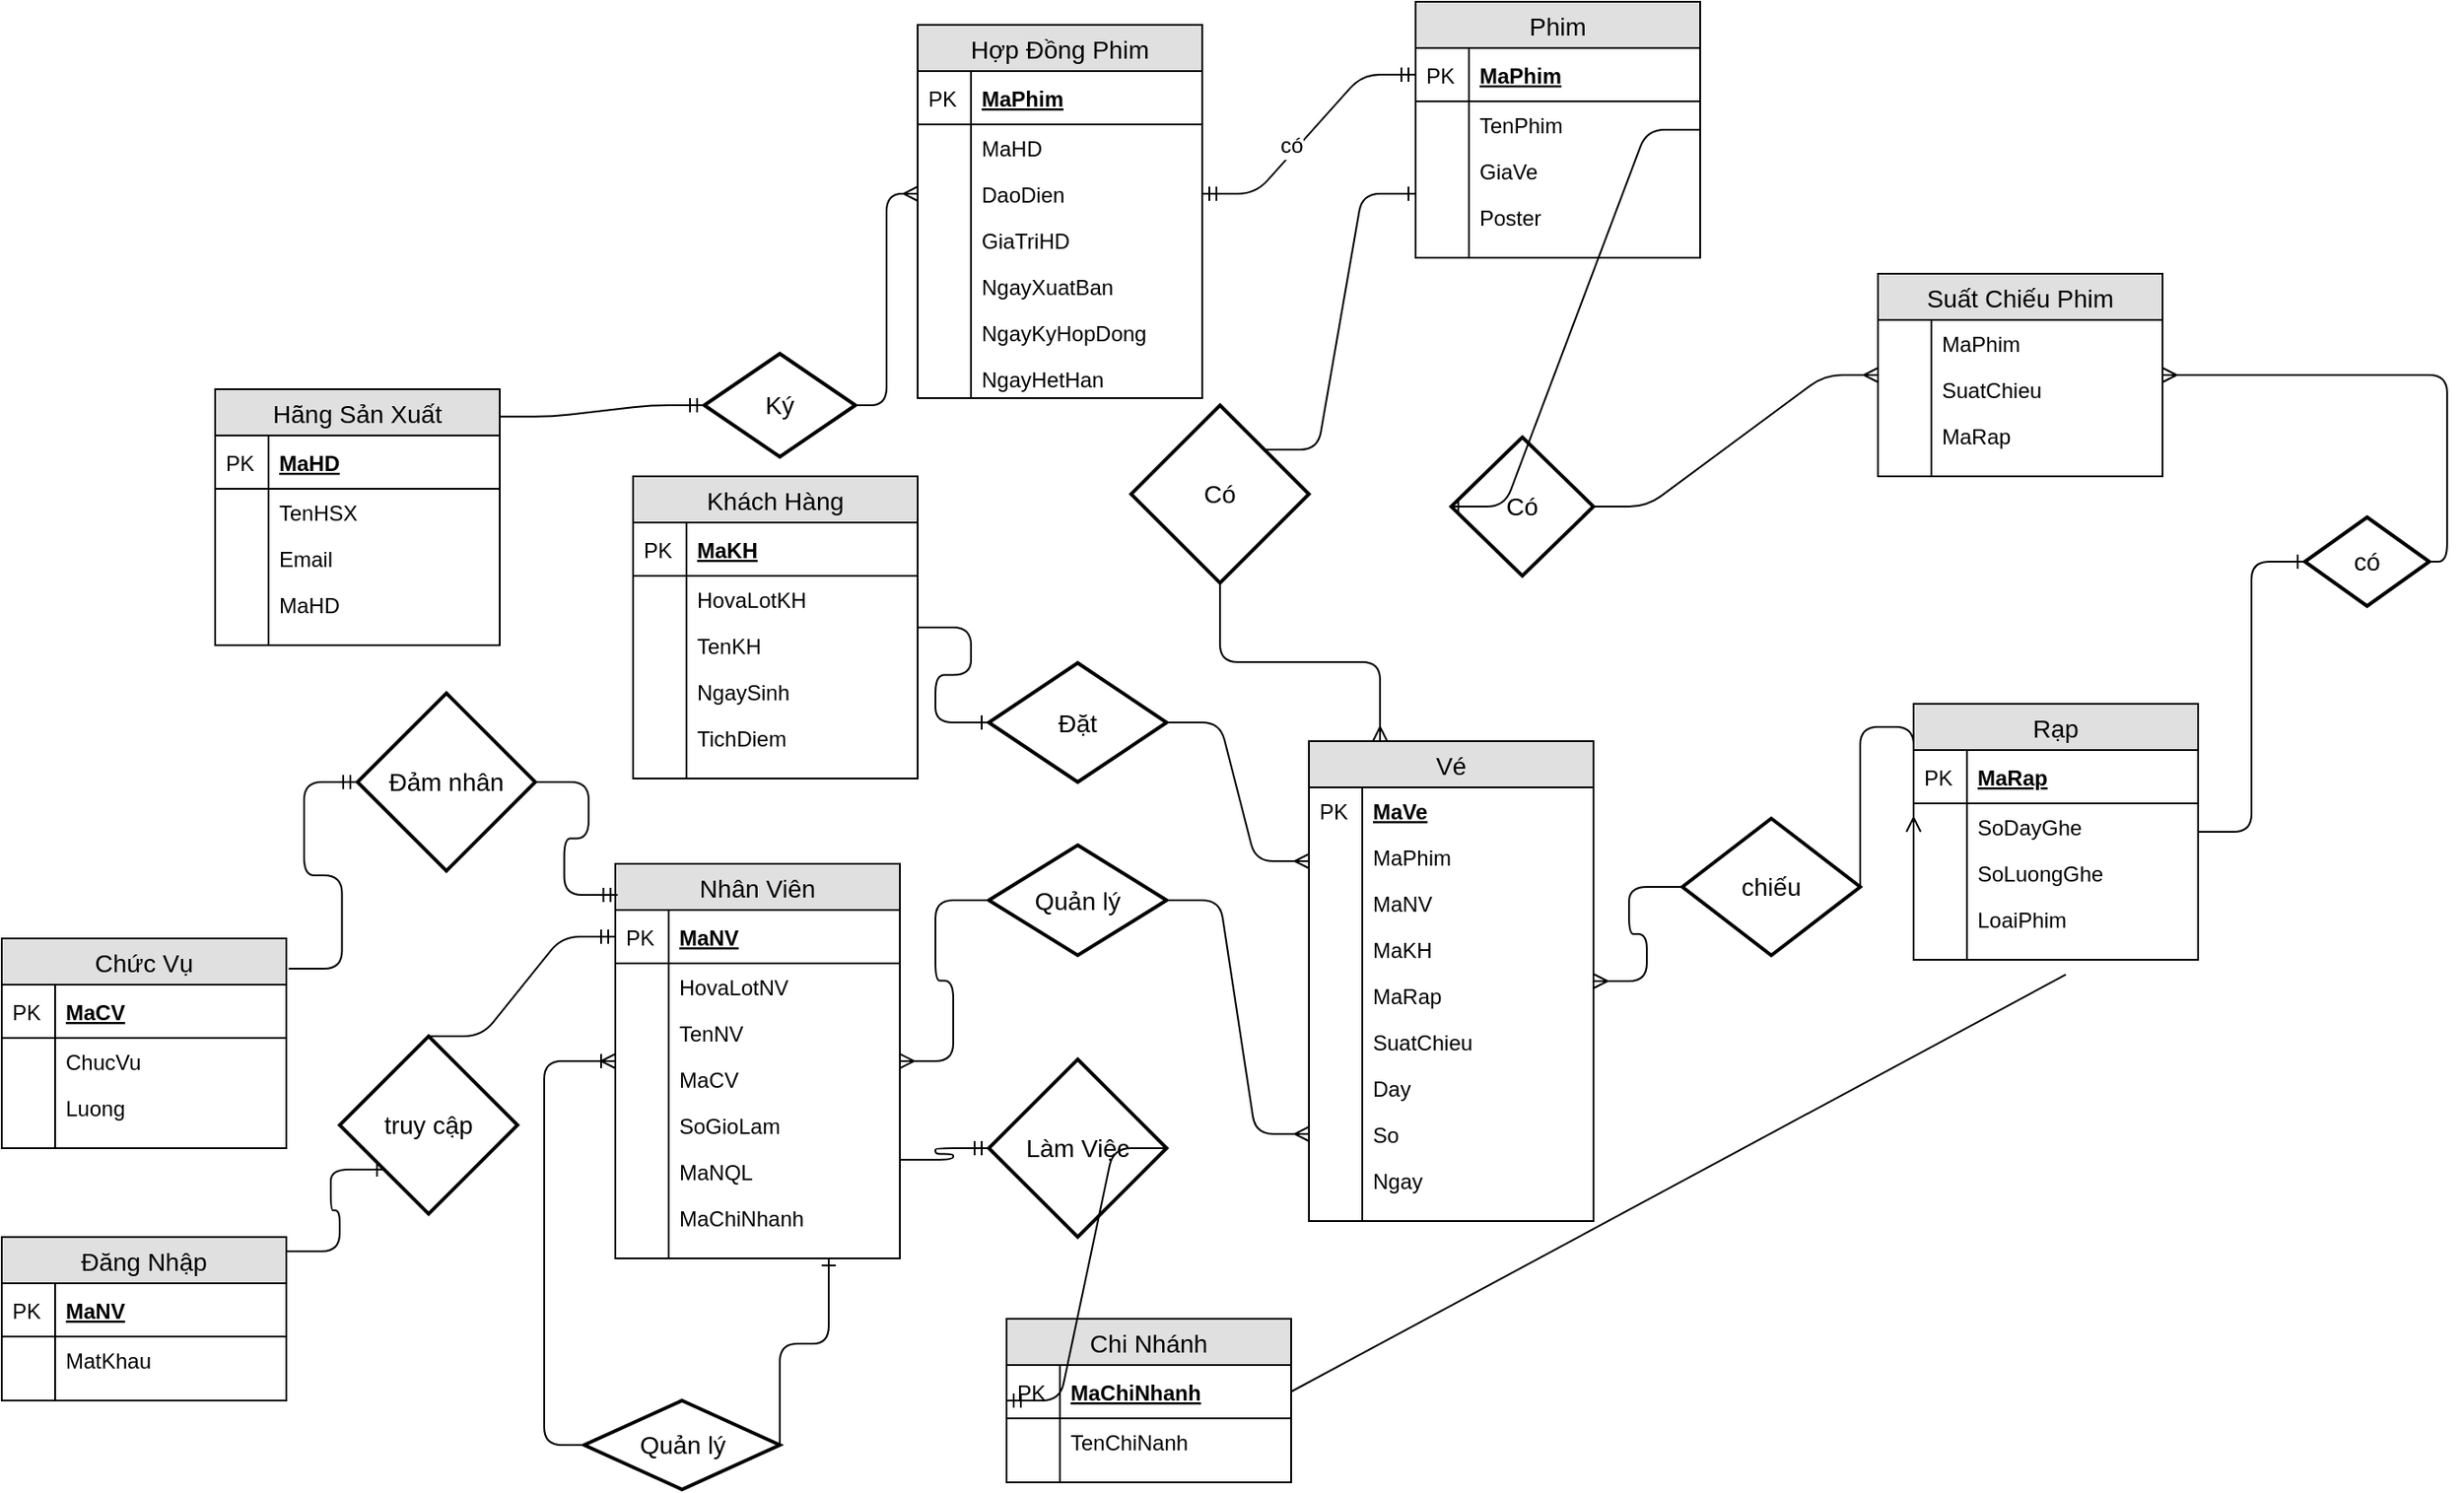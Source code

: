 <mxfile version="12.2.6" type="device" pages="1"><diagram id="tNnjI2IYFO8P9612oSQE" name="Page-1"><mxGraphModel dx="2130" dy="970" grid="1" gridSize="10" guides="1" tooltips="1" connect="1" arrows="1" fold="1" page="1" pageScale="1" pageWidth="1654" pageHeight="2336" math="0" shadow="0"><root><mxCell id="0"/><mxCell id="1" parent="0"/><mxCell id="jgSNfSl7zf2CYYQzQwZG-4" value="Hãng Sản Xuất" style="swimlane;fontStyle=0;childLayout=stackLayout;horizontal=1;startSize=26;fillColor=#e0e0e0;horizontalStack=0;resizeParent=1;resizeParentMax=0;resizeLast=0;collapsible=1;marginBottom=0;swimlaneFillColor=#ffffff;align=center;fontSize=14;" parent="1" vertex="1"><mxGeometry x="200" y="385" width="160" height="144" as="geometry"><mxRectangle x="275" y="381" width="130" height="26" as="alternateBounds"/></mxGeometry></mxCell><mxCell id="jgSNfSl7zf2CYYQzQwZG-5" value="MaHD" style="shape=partialRectangle;top=0;left=0;right=0;bottom=1;align=left;verticalAlign=middle;fillColor=none;spacingLeft=34;spacingRight=4;overflow=hidden;rotatable=0;points=[[0,0.5],[1,0.5]];portConstraint=eastwest;dropTarget=0;fontStyle=5;fontSize=12;" parent="jgSNfSl7zf2CYYQzQwZG-4" vertex="1"><mxGeometry y="26" width="160" height="30" as="geometry"/></mxCell><mxCell id="jgSNfSl7zf2CYYQzQwZG-6" value="PK" style="shape=partialRectangle;top=0;left=0;bottom=0;fillColor=none;align=left;verticalAlign=middle;spacingLeft=4;spacingRight=4;overflow=hidden;rotatable=0;points=[];portConstraint=eastwest;part=1;fontSize=12;" parent="jgSNfSl7zf2CYYQzQwZG-5" vertex="1" connectable="0"><mxGeometry width="30" height="30" as="geometry"/></mxCell><mxCell id="jgSNfSl7zf2CYYQzQwZG-7" value="TenHSX" style="shape=partialRectangle;top=0;left=0;right=0;bottom=0;align=left;verticalAlign=top;fillColor=none;spacingLeft=34;spacingRight=4;overflow=hidden;rotatable=0;points=[[0,0.5],[1,0.5]];portConstraint=eastwest;dropTarget=0;fontSize=12;" parent="jgSNfSl7zf2CYYQzQwZG-4" vertex="1"><mxGeometry y="56" width="160" height="26" as="geometry"/></mxCell><mxCell id="jgSNfSl7zf2CYYQzQwZG-8" value="" style="shape=partialRectangle;top=0;left=0;bottom=0;fillColor=none;align=left;verticalAlign=top;spacingLeft=4;spacingRight=4;overflow=hidden;rotatable=0;points=[];portConstraint=eastwest;part=1;fontSize=12;" parent="jgSNfSl7zf2CYYQzQwZG-7" vertex="1" connectable="0"><mxGeometry width="30" height="26" as="geometry"/></mxCell><mxCell id="jgSNfSl7zf2CYYQzQwZG-9" value="Email" style="shape=partialRectangle;top=0;left=0;right=0;bottom=0;align=left;verticalAlign=top;fillColor=none;spacingLeft=34;spacingRight=4;overflow=hidden;rotatable=0;points=[[0,0.5],[1,0.5]];portConstraint=eastwest;dropTarget=0;fontSize=12;" parent="jgSNfSl7zf2CYYQzQwZG-4" vertex="1"><mxGeometry y="82" width="160" height="26" as="geometry"/></mxCell><mxCell id="jgSNfSl7zf2CYYQzQwZG-10" value="" style="shape=partialRectangle;top=0;left=0;bottom=0;fillColor=none;align=left;verticalAlign=top;spacingLeft=4;spacingRight=4;overflow=hidden;rotatable=0;points=[];portConstraint=eastwest;part=1;fontSize=12;" parent="jgSNfSl7zf2CYYQzQwZG-9" vertex="1" connectable="0"><mxGeometry width="30" height="26" as="geometry"/></mxCell><mxCell id="jgSNfSl7zf2CYYQzQwZG-11" value="MaHD" style="shape=partialRectangle;top=0;left=0;right=0;bottom=0;align=left;verticalAlign=top;fillColor=none;spacingLeft=34;spacingRight=4;overflow=hidden;rotatable=0;points=[[0,0.5],[1,0.5]];portConstraint=eastwest;dropTarget=0;fontSize=12;" parent="jgSNfSl7zf2CYYQzQwZG-4" vertex="1"><mxGeometry y="108" width="160" height="26" as="geometry"/></mxCell><mxCell id="jgSNfSl7zf2CYYQzQwZG-12" value="" style="shape=partialRectangle;top=0;left=0;bottom=0;fillColor=none;align=left;verticalAlign=top;spacingLeft=4;spacingRight=4;overflow=hidden;rotatable=0;points=[];portConstraint=eastwest;part=1;fontSize=12;" parent="jgSNfSl7zf2CYYQzQwZG-11" vertex="1" connectable="0"><mxGeometry width="30" height="26" as="geometry"/></mxCell><mxCell id="jgSNfSl7zf2CYYQzQwZG-13" value="" style="shape=partialRectangle;top=0;left=0;right=0;bottom=0;align=left;verticalAlign=top;fillColor=none;spacingLeft=34;spacingRight=4;overflow=hidden;rotatable=0;points=[[0,0.5],[1,0.5]];portConstraint=eastwest;dropTarget=0;fontSize=12;" parent="jgSNfSl7zf2CYYQzQwZG-4" vertex="1"><mxGeometry y="134" width="160" height="10" as="geometry"/></mxCell><mxCell id="jgSNfSl7zf2CYYQzQwZG-14" value="" style="shape=partialRectangle;top=0;left=0;bottom=0;fillColor=none;align=left;verticalAlign=top;spacingLeft=4;spacingRight=4;overflow=hidden;rotatable=0;points=[];portConstraint=eastwest;part=1;fontSize=12;" parent="jgSNfSl7zf2CYYQzQwZG-13" vertex="1" connectable="0"><mxGeometry width="30" height="10" as="geometry"/></mxCell><mxCell id="jgSNfSl7zf2CYYQzQwZG-21" value="Phim" style="swimlane;fontStyle=0;childLayout=stackLayout;horizontal=1;startSize=26;fillColor=#e0e0e0;horizontalStack=0;resizeParent=1;resizeParentMax=0;resizeLast=0;collapsible=1;marginBottom=0;swimlaneFillColor=#ffffff;align=center;fontSize=14;" parent="1" vertex="1"><mxGeometry x="875" y="167" width="160" height="144" as="geometry"><mxRectangle x="875" y="167" width="60" height="26" as="alternateBounds"/></mxGeometry></mxCell><mxCell id="jgSNfSl7zf2CYYQzQwZG-22" value="MaPhim" style="shape=partialRectangle;top=0;left=0;right=0;bottom=1;align=left;verticalAlign=middle;fillColor=none;spacingLeft=34;spacingRight=4;overflow=hidden;rotatable=0;points=[[0,0.5],[1,0.5]];portConstraint=eastwest;dropTarget=0;fontStyle=5;fontSize=12;" parent="jgSNfSl7zf2CYYQzQwZG-21" vertex="1"><mxGeometry y="26" width="160" height="30" as="geometry"/></mxCell><mxCell id="jgSNfSl7zf2CYYQzQwZG-23" value="PK" style="shape=partialRectangle;top=0;left=0;bottom=0;fillColor=none;align=left;verticalAlign=middle;spacingLeft=4;spacingRight=4;overflow=hidden;rotatable=0;points=[];portConstraint=eastwest;part=1;fontSize=12;" parent="jgSNfSl7zf2CYYQzQwZG-22" vertex="1" connectable="0"><mxGeometry width="30" height="30" as="geometry"/></mxCell><mxCell id="jgSNfSl7zf2CYYQzQwZG-24" value="TenPhim" style="shape=partialRectangle;top=0;left=0;right=0;bottom=0;align=left;verticalAlign=top;fillColor=none;spacingLeft=34;spacingRight=4;overflow=hidden;rotatable=0;points=[[0,0.5],[1,0.5]];portConstraint=eastwest;dropTarget=0;fontSize=12;" parent="jgSNfSl7zf2CYYQzQwZG-21" vertex="1"><mxGeometry y="56" width="160" height="26" as="geometry"/></mxCell><mxCell id="jgSNfSl7zf2CYYQzQwZG-25" value="" style="shape=partialRectangle;top=0;left=0;bottom=0;fillColor=none;align=left;verticalAlign=top;spacingLeft=4;spacingRight=4;overflow=hidden;rotatable=0;points=[];portConstraint=eastwest;part=1;fontSize=12;" parent="jgSNfSl7zf2CYYQzQwZG-24" vertex="1" connectable="0"><mxGeometry width="30" height="26" as="geometry"/></mxCell><mxCell id="jgSNfSl7zf2CYYQzQwZG-26" value="GiaVe" style="shape=partialRectangle;top=0;left=0;right=0;bottom=0;align=left;verticalAlign=top;fillColor=none;spacingLeft=34;spacingRight=4;overflow=hidden;rotatable=0;points=[[0,0.5],[1,0.5]];portConstraint=eastwest;dropTarget=0;fontSize=12;" parent="jgSNfSl7zf2CYYQzQwZG-21" vertex="1"><mxGeometry y="82" width="160" height="26" as="geometry"/></mxCell><mxCell id="jgSNfSl7zf2CYYQzQwZG-27" value="" style="shape=partialRectangle;top=0;left=0;bottom=0;fillColor=none;align=left;verticalAlign=top;spacingLeft=4;spacingRight=4;overflow=hidden;rotatable=0;points=[];portConstraint=eastwest;part=1;fontSize=12;" parent="jgSNfSl7zf2CYYQzQwZG-26" vertex="1" connectable="0"><mxGeometry width="30" height="26" as="geometry"/></mxCell><mxCell id="jgSNfSl7zf2CYYQzQwZG-28" value="Poster" style="shape=partialRectangle;top=0;left=0;right=0;bottom=0;align=left;verticalAlign=top;fillColor=none;spacingLeft=34;spacingRight=4;overflow=hidden;rotatable=0;points=[[0,0.5],[1,0.5]];portConstraint=eastwest;dropTarget=0;fontSize=12;" parent="jgSNfSl7zf2CYYQzQwZG-21" vertex="1"><mxGeometry y="108" width="160" height="26" as="geometry"/></mxCell><mxCell id="jgSNfSl7zf2CYYQzQwZG-29" value="" style="shape=partialRectangle;top=0;left=0;bottom=0;fillColor=none;align=left;verticalAlign=top;spacingLeft=4;spacingRight=4;overflow=hidden;rotatable=0;points=[];portConstraint=eastwest;part=1;fontSize=12;" parent="jgSNfSl7zf2CYYQzQwZG-28" vertex="1" connectable="0"><mxGeometry width="30" height="26" as="geometry"/></mxCell><mxCell id="jgSNfSl7zf2CYYQzQwZG-30" value="" style="shape=partialRectangle;top=0;left=0;right=0;bottom=0;align=left;verticalAlign=top;fillColor=none;spacingLeft=34;spacingRight=4;overflow=hidden;rotatable=0;points=[[0,0.5],[1,0.5]];portConstraint=eastwest;dropTarget=0;fontSize=12;" parent="jgSNfSl7zf2CYYQzQwZG-21" vertex="1"><mxGeometry y="134" width="160" height="10" as="geometry"/></mxCell><mxCell id="jgSNfSl7zf2CYYQzQwZG-31" value="" style="shape=partialRectangle;top=0;left=0;bottom=0;fillColor=none;align=left;verticalAlign=top;spacingLeft=4;spacingRight=4;overflow=hidden;rotatable=0;points=[];portConstraint=eastwest;part=1;fontSize=12;" parent="jgSNfSl7zf2CYYQzQwZG-30" vertex="1" connectable="0"><mxGeometry width="30" height="10" as="geometry"/></mxCell><mxCell id="jgSNfSl7zf2CYYQzQwZG-32" value="Hợp Đồng Phim" style="swimlane;fontStyle=0;childLayout=stackLayout;horizontal=1;startSize=26;fillColor=#e0e0e0;horizontalStack=0;resizeParent=1;resizeParentMax=0;resizeLast=0;collapsible=1;marginBottom=0;swimlaneFillColor=#ffffff;align=center;fontSize=14;" parent="1" vertex="1"><mxGeometry x="595" y="180" width="160" height="210" as="geometry"><mxRectangle x="595" y="180" width="130" height="26" as="alternateBounds"/></mxGeometry></mxCell><mxCell id="jgSNfSl7zf2CYYQzQwZG-33" value="MaPhim" style="shape=partialRectangle;top=0;left=0;right=0;bottom=1;align=left;verticalAlign=middle;fillColor=none;spacingLeft=34;spacingRight=4;overflow=hidden;rotatable=0;points=[[0,0.5],[1,0.5]];portConstraint=eastwest;dropTarget=0;fontStyle=5;fontSize=12;" parent="jgSNfSl7zf2CYYQzQwZG-32" vertex="1"><mxGeometry y="26" width="160" height="30" as="geometry"/></mxCell><mxCell id="jgSNfSl7zf2CYYQzQwZG-34" value="PK" style="shape=partialRectangle;top=0;left=0;bottom=0;fillColor=none;align=left;verticalAlign=middle;spacingLeft=4;spacingRight=4;overflow=hidden;rotatable=0;points=[];portConstraint=eastwest;part=1;fontSize=12;" parent="jgSNfSl7zf2CYYQzQwZG-33" vertex="1" connectable="0"><mxGeometry width="30" height="30" as="geometry"/></mxCell><mxCell id="jgSNfSl7zf2CYYQzQwZG-35" value="MaHD" style="shape=partialRectangle;top=0;left=0;right=0;bottom=0;align=left;verticalAlign=top;fillColor=none;spacingLeft=34;spacingRight=4;overflow=hidden;rotatable=0;points=[[0,0.5],[1,0.5]];portConstraint=eastwest;dropTarget=0;fontSize=12;" parent="jgSNfSl7zf2CYYQzQwZG-32" vertex="1"><mxGeometry y="56" width="160" height="26" as="geometry"/></mxCell><mxCell id="jgSNfSl7zf2CYYQzQwZG-36" value="" style="shape=partialRectangle;top=0;left=0;bottom=0;fillColor=none;align=left;verticalAlign=top;spacingLeft=4;spacingRight=4;overflow=hidden;rotatable=0;points=[];portConstraint=eastwest;part=1;fontSize=12;" parent="jgSNfSl7zf2CYYQzQwZG-35" vertex="1" connectable="0"><mxGeometry width="30" height="26" as="geometry"/></mxCell><mxCell id="jgSNfSl7zf2CYYQzQwZG-37" value="DaoDien" style="shape=partialRectangle;top=0;left=0;right=0;bottom=0;align=left;verticalAlign=top;fillColor=none;spacingLeft=34;spacingRight=4;overflow=hidden;rotatable=0;points=[[0,0.5],[1,0.5]];portConstraint=eastwest;dropTarget=0;fontSize=12;" parent="jgSNfSl7zf2CYYQzQwZG-32" vertex="1"><mxGeometry y="82" width="160" height="26" as="geometry"/></mxCell><mxCell id="jgSNfSl7zf2CYYQzQwZG-38" value="" style="shape=partialRectangle;top=0;left=0;bottom=0;fillColor=none;align=left;verticalAlign=top;spacingLeft=4;spacingRight=4;overflow=hidden;rotatable=0;points=[];portConstraint=eastwest;part=1;fontSize=12;" parent="jgSNfSl7zf2CYYQzQwZG-37" vertex="1" connectable="0"><mxGeometry width="30" height="26" as="geometry"/></mxCell><mxCell id="jgSNfSl7zf2CYYQzQwZG-39" value="GiaTriHD" style="shape=partialRectangle;top=0;left=0;right=0;bottom=0;align=left;verticalAlign=top;fillColor=none;spacingLeft=34;spacingRight=4;overflow=hidden;rotatable=0;points=[[0,0.5],[1,0.5]];portConstraint=eastwest;dropTarget=0;fontSize=12;" parent="jgSNfSl7zf2CYYQzQwZG-32" vertex="1"><mxGeometry y="108" width="160" height="26" as="geometry"/></mxCell><mxCell id="jgSNfSl7zf2CYYQzQwZG-40" value="" style="shape=partialRectangle;top=0;left=0;bottom=0;fillColor=none;align=left;verticalAlign=top;spacingLeft=4;spacingRight=4;overflow=hidden;rotatable=0;points=[];portConstraint=eastwest;part=1;fontSize=12;" parent="jgSNfSl7zf2CYYQzQwZG-39" vertex="1" connectable="0"><mxGeometry width="30" height="26" as="geometry"/></mxCell><mxCell id="jgSNfSl7zf2CYYQzQwZG-45" value="NgayXuatBan" style="shape=partialRectangle;top=0;left=0;right=0;bottom=0;align=left;verticalAlign=top;fillColor=none;spacingLeft=34;spacingRight=4;overflow=hidden;rotatable=0;points=[[0,0.5],[1,0.5]];portConstraint=eastwest;dropTarget=0;fontSize=12;" parent="jgSNfSl7zf2CYYQzQwZG-32" vertex="1"><mxGeometry y="134" width="160" height="26" as="geometry"/></mxCell><mxCell id="jgSNfSl7zf2CYYQzQwZG-46" value="" style="shape=partialRectangle;top=0;left=0;bottom=0;fillColor=none;align=left;verticalAlign=top;spacingLeft=4;spacingRight=4;overflow=hidden;rotatable=0;points=[];portConstraint=eastwest;part=1;fontSize=12;" parent="jgSNfSl7zf2CYYQzQwZG-45" vertex="1" connectable="0"><mxGeometry width="30" height="26" as="geometry"/></mxCell><mxCell id="jgSNfSl7zf2CYYQzQwZG-48" value="NgayKyHopDong" style="shape=partialRectangle;top=0;left=0;right=0;bottom=0;align=left;verticalAlign=top;fillColor=none;spacingLeft=34;spacingRight=4;overflow=hidden;rotatable=0;points=[[0,0.5],[1,0.5]];portConstraint=eastwest;dropTarget=0;fontSize=12;" parent="jgSNfSl7zf2CYYQzQwZG-32" vertex="1"><mxGeometry y="160" width="160" height="26" as="geometry"/></mxCell><mxCell id="jgSNfSl7zf2CYYQzQwZG-49" value="" style="shape=partialRectangle;top=0;left=0;bottom=0;fillColor=none;align=left;verticalAlign=top;spacingLeft=4;spacingRight=4;overflow=hidden;rotatable=0;points=[];portConstraint=eastwest;part=1;fontSize=12;" parent="jgSNfSl7zf2CYYQzQwZG-48" vertex="1" connectable="0"><mxGeometry width="30" height="26" as="geometry"/></mxCell><mxCell id="jgSNfSl7zf2CYYQzQwZG-41" value="NgayHetHan" style="shape=partialRectangle;top=0;left=0;right=0;bottom=0;align=left;verticalAlign=top;fillColor=none;spacingLeft=34;spacingRight=4;overflow=hidden;rotatable=0;points=[[0,0.5],[1,0.5]];portConstraint=eastwest;dropTarget=0;fontSize=12;" parent="jgSNfSl7zf2CYYQzQwZG-32" vertex="1"><mxGeometry y="186" width="160" height="24" as="geometry"/></mxCell><mxCell id="jgSNfSl7zf2CYYQzQwZG-42" value="" style="shape=partialRectangle;top=0;left=0;bottom=0;fillColor=none;align=left;verticalAlign=top;spacingLeft=4;spacingRight=4;overflow=hidden;rotatable=0;points=[];portConstraint=eastwest;part=1;fontSize=12;" parent="jgSNfSl7zf2CYYQzQwZG-41" vertex="1" connectable="0"><mxGeometry width="30" height="24" as="geometry"/></mxCell><mxCell id="jgSNfSl7zf2CYYQzQwZG-50" value="Ký" style="shape=rhombus;strokeWidth=2;fontSize=17;perimeter=rhombusPerimeter;whiteSpace=wrap;html=1;align=center;fontSize=14;" parent="1" vertex="1"><mxGeometry x="475" y="365" width="85" height="58" as="geometry"/></mxCell><mxCell id="jgSNfSl7zf2CYYQzQwZG-51" value="" style="edgeStyle=entityRelationEdgeStyle;fontSize=12;html=1;endArrow=ERmandOne;entryX=0;entryY=0.5;entryDx=0;entryDy=0;exitX=0.997;exitY=0.107;exitDx=0;exitDy=0;exitPerimeter=0;" parent="1" source="jgSNfSl7zf2CYYQzQwZG-4" target="jgSNfSl7zf2CYYQzQwZG-50" edge="1"><mxGeometry width="100" height="100" relative="1" as="geometry"><mxPoint x="335" y="622" as="sourcePoint"/><mxPoint x="435" y="522" as="targetPoint"/></mxGeometry></mxCell><mxCell id="jgSNfSl7zf2CYYQzQwZG-52" value="" style="edgeStyle=elbowEdgeStyle;fontSize=12;html=1;endArrow=ERmany;entryX=0;entryY=0.5;entryDx=0;entryDy=0;exitX=1;exitY=0.5;exitDx=0;exitDy=0;" parent="1" source="jgSNfSl7zf2CYYQzQwZG-50" target="jgSNfSl7zf2CYYQzQwZG-37" edge="1"><mxGeometry width="100" height="100" relative="1" as="geometry"><mxPoint x="375" y="642" as="sourcePoint"/><mxPoint x="475" y="542" as="targetPoint"/></mxGeometry></mxCell><mxCell id="jgSNfSl7zf2CYYQzQwZG-53" value="" style="edgeStyle=entityRelationEdgeStyle;fontSize=12;html=1;endArrow=ERmandOne;startArrow=ERmandOne;entryX=0;entryY=0.5;entryDx=0;entryDy=0;exitX=1;exitY=0.5;exitDx=0;exitDy=0;" parent="1" source="jgSNfSl7zf2CYYQzQwZG-37" target="jgSNfSl7zf2CYYQzQwZG-22" edge="1"><mxGeometry width="100" height="100" relative="1" as="geometry"><mxPoint x="785" y="482" as="sourcePoint"/><mxPoint x="885" y="382" as="targetPoint"/></mxGeometry></mxCell><mxCell id="jgSNfSl7zf2CYYQzQwZG-68" value="có" style="text;html=1;resizable=0;points=[];align=center;verticalAlign=middle;labelBackgroundColor=#ffffff;" parent="jgSNfSl7zf2CYYQzQwZG-53" vertex="1" connectable="0"><mxGeometry x="-0.153" y="3" relative="1" as="geometry"><mxPoint as="offset"/></mxGeometry></mxCell><mxCell id="jgSNfSl7zf2CYYQzQwZG-54" value="Suất Chiếu Phim" style="swimlane;fontStyle=0;childLayout=stackLayout;horizontal=1;startSize=26;fillColor=#e0e0e0;horizontalStack=0;resizeParent=1;resizeParentMax=0;resizeLast=0;collapsible=1;marginBottom=0;swimlaneFillColor=#ffffff;align=center;fontSize=14;" parent="1" vertex="1"><mxGeometry x="1135" y="320" width="160" height="114" as="geometry"><mxRectangle x="800" y="39" width="140" height="26" as="alternateBounds"/></mxGeometry></mxCell><mxCell id="jgSNfSl7zf2CYYQzQwZG-57" value="MaPhim" style="shape=partialRectangle;top=0;left=0;right=0;bottom=0;align=left;verticalAlign=top;fillColor=none;spacingLeft=34;spacingRight=4;overflow=hidden;rotatable=0;points=[[0,0.5],[1,0.5]];portConstraint=eastwest;dropTarget=0;fontSize=12;" parent="jgSNfSl7zf2CYYQzQwZG-54" vertex="1"><mxGeometry y="26" width="160" height="26" as="geometry"/></mxCell><mxCell id="jgSNfSl7zf2CYYQzQwZG-58" value="" style="shape=partialRectangle;top=0;left=0;bottom=0;fillColor=none;align=left;verticalAlign=top;spacingLeft=4;spacingRight=4;overflow=hidden;rotatable=0;points=[];portConstraint=eastwest;part=1;fontSize=12;" parent="jgSNfSl7zf2CYYQzQwZG-57" vertex="1" connectable="0"><mxGeometry width="30" height="26" as="geometry"/></mxCell><mxCell id="jgSNfSl7zf2CYYQzQwZG-59" value="SuatChieu" style="shape=partialRectangle;top=0;left=0;right=0;bottom=0;align=left;verticalAlign=top;fillColor=none;spacingLeft=34;spacingRight=4;overflow=hidden;rotatable=0;points=[[0,0.5],[1,0.5]];portConstraint=eastwest;dropTarget=0;fontSize=12;" parent="jgSNfSl7zf2CYYQzQwZG-54" vertex="1"><mxGeometry y="52" width="160" height="26" as="geometry"/></mxCell><mxCell id="jgSNfSl7zf2CYYQzQwZG-60" value="" style="shape=partialRectangle;top=0;left=0;bottom=0;fillColor=none;align=left;verticalAlign=top;spacingLeft=4;spacingRight=4;overflow=hidden;rotatable=0;points=[];portConstraint=eastwest;part=1;fontSize=12;" parent="jgSNfSl7zf2CYYQzQwZG-59" vertex="1" connectable="0"><mxGeometry width="30" height="26" as="geometry"/></mxCell><mxCell id="jgSNfSl7zf2CYYQzQwZG-61" value="MaRap" style="shape=partialRectangle;top=0;left=0;right=0;bottom=0;align=left;verticalAlign=top;fillColor=none;spacingLeft=34;spacingRight=4;overflow=hidden;rotatable=0;points=[[0,0.5],[1,0.5]];portConstraint=eastwest;dropTarget=0;fontSize=12;" parent="jgSNfSl7zf2CYYQzQwZG-54" vertex="1"><mxGeometry y="78" width="160" height="26" as="geometry"/></mxCell><mxCell id="jgSNfSl7zf2CYYQzQwZG-62" value="" style="shape=partialRectangle;top=0;left=0;bottom=0;fillColor=none;align=left;verticalAlign=top;spacingLeft=4;spacingRight=4;overflow=hidden;rotatable=0;points=[];portConstraint=eastwest;part=1;fontSize=12;" parent="jgSNfSl7zf2CYYQzQwZG-61" vertex="1" connectable="0"><mxGeometry width="30" height="26" as="geometry"/></mxCell><mxCell id="jgSNfSl7zf2CYYQzQwZG-63" value="" style="shape=partialRectangle;top=0;left=0;right=0;bottom=0;align=left;verticalAlign=top;fillColor=none;spacingLeft=34;spacingRight=4;overflow=hidden;rotatable=0;points=[[0,0.5],[1,0.5]];portConstraint=eastwest;dropTarget=0;fontSize=12;" parent="jgSNfSl7zf2CYYQzQwZG-54" vertex="1"><mxGeometry y="104" width="160" height="10" as="geometry"/></mxCell><mxCell id="jgSNfSl7zf2CYYQzQwZG-64" value="" style="shape=partialRectangle;top=0;left=0;bottom=0;fillColor=none;align=left;verticalAlign=top;spacingLeft=4;spacingRight=4;overflow=hidden;rotatable=0;points=[];portConstraint=eastwest;part=1;fontSize=12;" parent="jgSNfSl7zf2CYYQzQwZG-63" vertex="1" connectable="0"><mxGeometry width="30" height="10" as="geometry"/></mxCell><mxCell id="jgSNfSl7zf2CYYQzQwZG-65" value="Có" style="shape=rhombus;strokeWidth=2;fontSize=17;perimeter=rhombusPerimeter;whiteSpace=wrap;html=1;align=center;fontSize=14;" parent="1" vertex="1"><mxGeometry x="895" y="412" width="80" height="78" as="geometry"/></mxCell><mxCell id="jgSNfSl7zf2CYYQzQwZG-69" value="" style="edgeStyle=entityRelationEdgeStyle;fontSize=12;html=1;endArrow=ERmany;entryX=0;entryY=0.5;entryDx=0;entryDy=0;exitX=1;exitY=0.5;exitDx=0;exitDy=0;" parent="1" source="jgSNfSl7zf2CYYQzQwZG-65" target="jgSNfSl7zf2CYYQzQwZG-54" edge="1"><mxGeometry width="100" height="100" relative="1" as="geometry"><mxPoint x="995" y="522" as="sourcePoint"/><mxPoint x="1095" y="422" as="targetPoint"/></mxGeometry></mxCell><mxCell id="jgSNfSl7zf2CYYQzQwZG-70" value="" style="edgeStyle=entityRelationEdgeStyle;fontSize=12;html=1;endArrow=ERone;endFill=1;entryX=0;entryY=0.5;entryDx=0;entryDy=0;exitX=1;exitY=0.5;exitDx=0;exitDy=0;" parent="1" source="jgSNfSl7zf2CYYQzQwZG-21" target="jgSNfSl7zf2CYYQzQwZG-65" edge="1"><mxGeometry width="100" height="100" relative="1" as="geometry"><mxPoint x="765" y="512" as="sourcePoint"/><mxPoint x="865" y="412" as="targetPoint"/></mxGeometry></mxCell><mxCell id="jgSNfSl7zf2CYYQzQwZG-71" value="Rạp" style="swimlane;fontStyle=0;childLayout=stackLayout;horizontal=1;startSize=26;fillColor=#e0e0e0;horizontalStack=0;resizeParent=1;resizeParentMax=0;resizeLast=0;collapsible=1;marginBottom=0;swimlaneFillColor=#ffffff;align=center;fontSize=14;" parent="1" vertex="1"><mxGeometry x="1155" y="562" width="160" height="144" as="geometry"><mxRectangle x="1155" y="562" width="60" height="26" as="alternateBounds"/></mxGeometry></mxCell><mxCell id="jgSNfSl7zf2CYYQzQwZG-72" value="MaRap" style="shape=partialRectangle;top=0;left=0;right=0;bottom=1;align=left;verticalAlign=middle;fillColor=none;spacingLeft=34;spacingRight=4;overflow=hidden;rotatable=0;points=[[0,0.5],[1,0.5]];portConstraint=eastwest;dropTarget=0;fontStyle=5;fontSize=12;" parent="jgSNfSl7zf2CYYQzQwZG-71" vertex="1"><mxGeometry y="26" width="160" height="30" as="geometry"/></mxCell><mxCell id="jgSNfSl7zf2CYYQzQwZG-73" value="PK" style="shape=partialRectangle;top=0;left=0;bottom=0;fillColor=none;align=left;verticalAlign=middle;spacingLeft=4;spacingRight=4;overflow=hidden;rotatable=0;points=[];portConstraint=eastwest;part=1;fontSize=12;" parent="jgSNfSl7zf2CYYQzQwZG-72" vertex="1" connectable="0"><mxGeometry width="30" height="30" as="geometry"/></mxCell><mxCell id="jgSNfSl7zf2CYYQzQwZG-74" value="SoDayGhe" style="shape=partialRectangle;top=0;left=0;right=0;bottom=0;align=left;verticalAlign=top;fillColor=none;spacingLeft=34;spacingRight=4;overflow=hidden;rotatable=0;points=[[0,0.5],[1,0.5]];portConstraint=eastwest;dropTarget=0;fontSize=12;" parent="jgSNfSl7zf2CYYQzQwZG-71" vertex="1"><mxGeometry y="56" width="160" height="26" as="geometry"/></mxCell><mxCell id="jgSNfSl7zf2CYYQzQwZG-75" value="" style="shape=partialRectangle;top=0;left=0;bottom=0;fillColor=none;align=left;verticalAlign=top;spacingLeft=4;spacingRight=4;overflow=hidden;rotatable=0;points=[];portConstraint=eastwest;part=1;fontSize=12;" parent="jgSNfSl7zf2CYYQzQwZG-74" vertex="1" connectable="0"><mxGeometry width="30" height="26" as="geometry"/></mxCell><mxCell id="jgSNfSl7zf2CYYQzQwZG-76" value="SoLuongGhe" style="shape=partialRectangle;top=0;left=0;right=0;bottom=0;align=left;verticalAlign=top;fillColor=none;spacingLeft=34;spacingRight=4;overflow=hidden;rotatable=0;points=[[0,0.5],[1,0.5]];portConstraint=eastwest;dropTarget=0;fontSize=12;" parent="jgSNfSl7zf2CYYQzQwZG-71" vertex="1"><mxGeometry y="82" width="160" height="26" as="geometry"/></mxCell><mxCell id="jgSNfSl7zf2CYYQzQwZG-77" value="" style="shape=partialRectangle;top=0;left=0;bottom=0;fillColor=none;align=left;verticalAlign=top;spacingLeft=4;spacingRight=4;overflow=hidden;rotatable=0;points=[];portConstraint=eastwest;part=1;fontSize=12;" parent="jgSNfSl7zf2CYYQzQwZG-76" vertex="1" connectable="0"><mxGeometry width="30" height="26" as="geometry"/></mxCell><mxCell id="jgSNfSl7zf2CYYQzQwZG-78" value="LoaiPhim" style="shape=partialRectangle;top=0;left=0;right=0;bottom=0;align=left;verticalAlign=top;fillColor=none;spacingLeft=34;spacingRight=4;overflow=hidden;rotatable=0;points=[[0,0.5],[1,0.5]];portConstraint=eastwest;dropTarget=0;fontSize=12;" parent="jgSNfSl7zf2CYYQzQwZG-71" vertex="1"><mxGeometry y="108" width="160" height="26" as="geometry"/></mxCell><mxCell id="jgSNfSl7zf2CYYQzQwZG-79" value="" style="shape=partialRectangle;top=0;left=0;bottom=0;fillColor=none;align=left;verticalAlign=top;spacingLeft=4;spacingRight=4;overflow=hidden;rotatable=0;points=[];portConstraint=eastwest;part=1;fontSize=12;" parent="jgSNfSl7zf2CYYQzQwZG-78" vertex="1" connectable="0"><mxGeometry width="30" height="26" as="geometry"/></mxCell><mxCell id="jgSNfSl7zf2CYYQzQwZG-80" value="" style="shape=partialRectangle;top=0;left=0;right=0;bottom=0;align=left;verticalAlign=top;fillColor=none;spacingLeft=34;spacingRight=4;overflow=hidden;rotatable=0;points=[[0,0.5],[1,0.5]];portConstraint=eastwest;dropTarget=0;fontSize=12;" parent="jgSNfSl7zf2CYYQzQwZG-71" vertex="1"><mxGeometry y="134" width="160" height="10" as="geometry"/></mxCell><mxCell id="jgSNfSl7zf2CYYQzQwZG-81" value="" style="shape=partialRectangle;top=0;left=0;bottom=0;fillColor=none;align=left;verticalAlign=top;spacingLeft=4;spacingRight=4;overflow=hidden;rotatable=0;points=[];portConstraint=eastwest;part=1;fontSize=12;" parent="jgSNfSl7zf2CYYQzQwZG-80" vertex="1" connectable="0"><mxGeometry width="30" height="10" as="geometry"/></mxCell><mxCell id="jgSNfSl7zf2CYYQzQwZG-83" value="có" style="shape=rhombus;strokeWidth=2;fontSize=17;perimeter=rhombusPerimeter;whiteSpace=wrap;html=1;align=center;fontSize=14;" parent="1" vertex="1"><mxGeometry x="1375" y="457" width="70" height="50" as="geometry"/></mxCell><mxCell id="jgSNfSl7zf2CYYQzQwZG-84" value="" style="edgeStyle=entityRelationEdgeStyle;fontSize=12;html=1;endArrow=ERone;endFill=1;entryX=0;entryY=0.5;entryDx=0;entryDy=0;exitX=1;exitY=0.5;exitDx=0;exitDy=0;" parent="1" source="jgSNfSl7zf2CYYQzQwZG-71" target="jgSNfSl7zf2CYYQzQwZG-83" edge="1"><mxGeometry width="100" height="100" relative="1" as="geometry"><mxPoint x="1167" y="562" as="sourcePoint"/><mxPoint x="1075" y="492" as="targetPoint"/></mxGeometry></mxCell><mxCell id="jgSNfSl7zf2CYYQzQwZG-85" value="" style="edgeStyle=elbowEdgeStyle;fontSize=12;html=1;endArrow=ERmany;entryX=1;entryY=0.5;entryDx=0;entryDy=0;exitX=1;exitY=0.5;exitDx=0;exitDy=0;" parent="1" source="jgSNfSl7zf2CYYQzQwZG-83" target="jgSNfSl7zf2CYYQzQwZG-54" edge="1"><mxGeometry width="100" height="100" relative="1" as="geometry"><mxPoint x="1185" y="502" as="sourcePoint"/><mxPoint x="1285" y="402" as="targetPoint"/><Array as="points"><mxPoint x="1455" y="432"/><mxPoint x="1335" y="392"/><mxPoint x="1235" y="412"/></Array></mxGeometry></mxCell><mxCell id="jgSNfSl7zf2CYYQzQwZG-86" value="Khách Hàng" style="swimlane;fontStyle=0;childLayout=stackLayout;horizontal=1;startSize=26;fillColor=#e0e0e0;horizontalStack=0;resizeParent=1;resizeParentMax=0;resizeLast=0;collapsible=1;marginBottom=0;swimlaneFillColor=#ffffff;align=center;fontSize=14;" parent="1" vertex="1"><mxGeometry x="435" y="434" width="160" height="170" as="geometry"><mxRectangle x="180" y="122" width="110" height="26" as="alternateBounds"/></mxGeometry></mxCell><mxCell id="jgSNfSl7zf2CYYQzQwZG-87" value="MaKH" style="shape=partialRectangle;top=0;left=0;right=0;bottom=1;align=left;verticalAlign=middle;fillColor=none;spacingLeft=34;spacingRight=4;overflow=hidden;rotatable=0;points=[[0,0.5],[1,0.5]];portConstraint=eastwest;dropTarget=0;fontStyle=5;fontSize=12;" parent="jgSNfSl7zf2CYYQzQwZG-86" vertex="1"><mxGeometry y="26" width="160" height="30" as="geometry"/></mxCell><mxCell id="jgSNfSl7zf2CYYQzQwZG-88" value="PK" style="shape=partialRectangle;top=0;left=0;bottom=0;fillColor=none;align=left;verticalAlign=middle;spacingLeft=4;spacingRight=4;overflow=hidden;rotatable=0;points=[];portConstraint=eastwest;part=1;fontSize=12;" parent="jgSNfSl7zf2CYYQzQwZG-87" vertex="1" connectable="0"><mxGeometry width="30" height="30" as="geometry"/></mxCell><mxCell id="jgSNfSl7zf2CYYQzQwZG-89" value="HovaLotKH" style="shape=partialRectangle;top=0;left=0;right=0;bottom=0;align=left;verticalAlign=top;fillColor=none;spacingLeft=34;spacingRight=4;overflow=hidden;rotatable=0;points=[[0,0.5],[1,0.5]];portConstraint=eastwest;dropTarget=0;fontSize=12;" parent="jgSNfSl7zf2CYYQzQwZG-86" vertex="1"><mxGeometry y="56" width="160" height="26" as="geometry"/></mxCell><mxCell id="jgSNfSl7zf2CYYQzQwZG-90" value="" style="shape=partialRectangle;top=0;left=0;bottom=0;fillColor=none;align=left;verticalAlign=top;spacingLeft=4;spacingRight=4;overflow=hidden;rotatable=0;points=[];portConstraint=eastwest;part=1;fontSize=12;" parent="jgSNfSl7zf2CYYQzQwZG-89" vertex="1" connectable="0"><mxGeometry width="30" height="26" as="geometry"/></mxCell><mxCell id="jgSNfSl7zf2CYYQzQwZG-91" value="TenKH" style="shape=partialRectangle;top=0;left=0;right=0;bottom=0;align=left;verticalAlign=top;fillColor=none;spacingLeft=34;spacingRight=4;overflow=hidden;rotatable=0;points=[[0,0.5],[1,0.5]];portConstraint=eastwest;dropTarget=0;fontSize=12;" parent="jgSNfSl7zf2CYYQzQwZG-86" vertex="1"><mxGeometry y="82" width="160" height="26" as="geometry"/></mxCell><mxCell id="jgSNfSl7zf2CYYQzQwZG-92" value="" style="shape=partialRectangle;top=0;left=0;bottom=0;fillColor=none;align=left;verticalAlign=top;spacingLeft=4;spacingRight=4;overflow=hidden;rotatable=0;points=[];portConstraint=eastwest;part=1;fontSize=12;" parent="jgSNfSl7zf2CYYQzQwZG-91" vertex="1" connectable="0"><mxGeometry width="30" height="26" as="geometry"/></mxCell><mxCell id="jgSNfSl7zf2CYYQzQwZG-93" value="NgaySinh" style="shape=partialRectangle;top=0;left=0;right=0;bottom=0;align=left;verticalAlign=top;fillColor=none;spacingLeft=34;spacingRight=4;overflow=hidden;rotatable=0;points=[[0,0.5],[1,0.5]];portConstraint=eastwest;dropTarget=0;fontSize=12;" parent="jgSNfSl7zf2CYYQzQwZG-86" vertex="1"><mxGeometry y="108" width="160" height="26" as="geometry"/></mxCell><mxCell id="jgSNfSl7zf2CYYQzQwZG-94" value="" style="shape=partialRectangle;top=0;left=0;bottom=0;fillColor=none;align=left;verticalAlign=top;spacingLeft=4;spacingRight=4;overflow=hidden;rotatable=0;points=[];portConstraint=eastwest;part=1;fontSize=12;" parent="jgSNfSl7zf2CYYQzQwZG-93" vertex="1" connectable="0"><mxGeometry width="30" height="26" as="geometry"/></mxCell><mxCell id="jgSNfSl7zf2CYYQzQwZG-99" value="TichDiem" style="shape=partialRectangle;top=0;left=0;right=0;bottom=0;align=left;verticalAlign=top;fillColor=none;spacingLeft=34;spacingRight=4;overflow=hidden;rotatable=0;points=[[0,0.5],[1,0.5]];portConstraint=eastwest;dropTarget=0;fontSize=12;" parent="jgSNfSl7zf2CYYQzQwZG-86" vertex="1"><mxGeometry y="134" width="160" height="26" as="geometry"/></mxCell><mxCell id="jgSNfSl7zf2CYYQzQwZG-100" value="" style="shape=partialRectangle;top=0;left=0;bottom=0;fillColor=none;align=left;verticalAlign=top;spacingLeft=4;spacingRight=4;overflow=hidden;rotatable=0;points=[];portConstraint=eastwest;part=1;fontSize=12;" parent="jgSNfSl7zf2CYYQzQwZG-99" vertex="1" connectable="0"><mxGeometry width="30" height="26" as="geometry"/></mxCell><mxCell id="jgSNfSl7zf2CYYQzQwZG-95" value="" style="shape=partialRectangle;top=0;left=0;right=0;bottom=0;align=left;verticalAlign=top;fillColor=none;spacingLeft=34;spacingRight=4;overflow=hidden;rotatable=0;points=[[0,0.5],[1,0.5]];portConstraint=eastwest;dropTarget=0;fontSize=12;" parent="jgSNfSl7zf2CYYQzQwZG-86" vertex="1"><mxGeometry y="160" width="160" height="10" as="geometry"/></mxCell><mxCell id="jgSNfSl7zf2CYYQzQwZG-96" value="" style="shape=partialRectangle;top=0;left=0;bottom=0;fillColor=none;align=left;verticalAlign=top;spacingLeft=4;spacingRight=4;overflow=hidden;rotatable=0;points=[];portConstraint=eastwest;part=1;fontSize=12;" parent="jgSNfSl7zf2CYYQzQwZG-95" vertex="1" connectable="0"><mxGeometry width="30" height="10" as="geometry"/></mxCell><mxCell id="jgSNfSl7zf2CYYQzQwZG-101" value="Đặt" style="shape=rhombus;strokeWidth=2;fontSize=17;perimeter=rhombusPerimeter;whiteSpace=wrap;html=1;align=center;fontSize=14;" parent="1" vertex="1"><mxGeometry x="635" y="539" width="100" height="67" as="geometry"/></mxCell><mxCell id="jgSNfSl7zf2CYYQzQwZG-102" value="Vé" style="swimlane;fontStyle=0;childLayout=stackLayout;horizontal=1;startSize=26;fillColor=#e0e0e0;horizontalStack=0;resizeParent=1;resizeParentMax=0;resizeLast=0;collapsible=1;marginBottom=0;swimlaneFillColor=#ffffff;align=center;fontSize=14;" parent="1" vertex="1"><mxGeometry x="815" y="583" width="160" height="270" as="geometry"><mxRectangle x="560" y="271" width="80" height="26" as="alternateBounds"/></mxGeometry></mxCell><mxCell id="jgSNfSl7zf2CYYQzQwZG-163" value="MaVe" style="shape=partialRectangle;top=0;left=0;right=0;bottom=0;align=left;verticalAlign=top;fillColor=none;spacingLeft=34;spacingRight=4;overflow=hidden;rotatable=0;points=[[0,0.5],[1,0.5]];portConstraint=eastwest;dropTarget=0;fontSize=12;strokeColor=#000000;fontStyle=5" parent="jgSNfSl7zf2CYYQzQwZG-102" vertex="1"><mxGeometry y="26" width="160" height="26" as="geometry"/></mxCell><mxCell id="jgSNfSl7zf2CYYQzQwZG-164" value="PK" style="shape=partialRectangle;top=0;left=0;bottom=0;fillColor=none;align=left;verticalAlign=top;spacingLeft=4;spacingRight=4;overflow=hidden;rotatable=0;points=[];portConstraint=eastwest;part=1;fontSize=12;" parent="jgSNfSl7zf2CYYQzQwZG-163" vertex="1" connectable="0"><mxGeometry width="30" height="26" as="geometry"/></mxCell><mxCell id="jgSNfSl7zf2CYYQzQwZG-166" value="MaPhim" style="shape=partialRectangle;top=0;left=0;right=0;bottom=0;align=left;verticalAlign=top;fillColor=none;spacingLeft=34;spacingRight=4;overflow=hidden;rotatable=0;points=[[0,0.5],[1,0.5]];portConstraint=eastwest;dropTarget=0;fontSize=12;strokeColor=#000000;" parent="jgSNfSl7zf2CYYQzQwZG-102" vertex="1"><mxGeometry y="52" width="160" height="26" as="geometry"/></mxCell><mxCell id="jgSNfSl7zf2CYYQzQwZG-167" value="" style="shape=partialRectangle;top=0;left=0;bottom=0;fillColor=none;align=left;verticalAlign=top;spacingLeft=4;spacingRight=4;overflow=hidden;rotatable=0;points=[];portConstraint=eastwest;part=1;fontSize=12;" parent="jgSNfSl7zf2CYYQzQwZG-166" vertex="1" connectable="0"><mxGeometry width="30" height="26" as="geometry"/></mxCell><mxCell id="jgSNfSl7zf2CYYQzQwZG-168" value="MaNV" style="shape=partialRectangle;top=0;left=0;right=0;bottom=0;align=left;verticalAlign=top;fillColor=none;spacingLeft=34;spacingRight=4;overflow=hidden;rotatable=0;points=[[0,0.5],[1,0.5]];portConstraint=eastwest;dropTarget=0;fontSize=12;strokeColor=#000000;" parent="jgSNfSl7zf2CYYQzQwZG-102" vertex="1"><mxGeometry y="78" width="160" height="26" as="geometry"/></mxCell><mxCell id="jgSNfSl7zf2CYYQzQwZG-169" value="" style="shape=partialRectangle;top=0;left=0;bottom=0;fillColor=none;align=left;verticalAlign=top;spacingLeft=4;spacingRight=4;overflow=hidden;rotatable=0;points=[];portConstraint=eastwest;part=1;fontSize=12;" parent="jgSNfSl7zf2CYYQzQwZG-168" vertex="1" connectable="0"><mxGeometry width="30" height="26" as="geometry"/></mxCell><mxCell id="jgSNfSl7zf2CYYQzQwZG-170" value="MaKH" style="shape=partialRectangle;top=0;left=0;right=0;bottom=0;align=left;verticalAlign=top;fillColor=none;spacingLeft=34;spacingRight=4;overflow=hidden;rotatable=0;points=[[0,0.5],[1,0.5]];portConstraint=eastwest;dropTarget=0;fontSize=12;strokeColor=#000000;" parent="jgSNfSl7zf2CYYQzQwZG-102" vertex="1"><mxGeometry y="104" width="160" height="26" as="geometry"/></mxCell><mxCell id="jgSNfSl7zf2CYYQzQwZG-171" value="" style="shape=partialRectangle;top=0;left=0;bottom=0;fillColor=none;align=left;verticalAlign=top;spacingLeft=4;spacingRight=4;overflow=hidden;rotatable=0;points=[];portConstraint=eastwest;part=1;fontSize=12;" parent="jgSNfSl7zf2CYYQzQwZG-170" vertex="1" connectable="0"><mxGeometry width="30" height="26" as="geometry"/></mxCell><mxCell id="jgSNfSl7zf2CYYQzQwZG-172" value="MaRap" style="shape=partialRectangle;top=0;left=0;right=0;bottom=0;align=left;verticalAlign=top;fillColor=none;spacingLeft=34;spacingRight=4;overflow=hidden;rotatable=0;points=[[0,0.5],[1,0.5]];portConstraint=eastwest;dropTarget=0;fontSize=12;strokeColor=#000000;" parent="jgSNfSl7zf2CYYQzQwZG-102" vertex="1"><mxGeometry y="130" width="160" height="26" as="geometry"/></mxCell><mxCell id="jgSNfSl7zf2CYYQzQwZG-173" value="" style="shape=partialRectangle;top=0;left=0;bottom=0;fillColor=none;align=left;verticalAlign=top;spacingLeft=4;spacingRight=4;overflow=hidden;rotatable=0;points=[];portConstraint=eastwest;part=1;fontSize=12;" parent="jgSNfSl7zf2CYYQzQwZG-172" vertex="1" connectable="0"><mxGeometry width="30" height="26" as="geometry"/></mxCell><mxCell id="jgSNfSl7zf2CYYQzQwZG-105" value="SuatChieu" style="shape=partialRectangle;top=0;left=0;right=0;bottom=0;align=left;verticalAlign=top;fillColor=none;spacingLeft=34;spacingRight=4;overflow=hidden;rotatable=0;points=[[0,0.5],[1,0.5]];portConstraint=eastwest;dropTarget=0;fontSize=12;" parent="jgSNfSl7zf2CYYQzQwZG-102" vertex="1"><mxGeometry y="156" width="160" height="26" as="geometry"/></mxCell><mxCell id="jgSNfSl7zf2CYYQzQwZG-106" value="" style="shape=partialRectangle;top=0;left=0;bottom=0;fillColor=none;align=left;verticalAlign=top;spacingLeft=4;spacingRight=4;overflow=hidden;rotatable=0;points=[];portConstraint=eastwest;part=1;fontSize=12;" parent="jgSNfSl7zf2CYYQzQwZG-105" vertex="1" connectable="0"><mxGeometry width="30" height="26" as="geometry"/></mxCell><mxCell id="jgSNfSl7zf2CYYQzQwZG-107" value="Day" style="shape=partialRectangle;top=0;left=0;right=0;bottom=0;align=left;verticalAlign=top;fillColor=none;spacingLeft=34;spacingRight=4;overflow=hidden;rotatable=0;points=[[0,0.5],[1,0.5]];portConstraint=eastwest;dropTarget=0;fontSize=12;" parent="jgSNfSl7zf2CYYQzQwZG-102" vertex="1"><mxGeometry y="182" width="160" height="26" as="geometry"/></mxCell><mxCell id="jgSNfSl7zf2CYYQzQwZG-108" value="" style="shape=partialRectangle;top=0;left=0;bottom=0;fillColor=none;align=left;verticalAlign=top;spacingLeft=4;spacingRight=4;overflow=hidden;rotatable=0;points=[];portConstraint=eastwest;part=1;fontSize=12;" parent="jgSNfSl7zf2CYYQzQwZG-107" vertex="1" connectable="0"><mxGeometry width="30" height="26" as="geometry"/></mxCell><mxCell id="jgSNfSl7zf2CYYQzQwZG-109" value="So" style="shape=partialRectangle;top=0;left=0;right=0;bottom=0;align=left;verticalAlign=top;fillColor=none;spacingLeft=34;spacingRight=4;overflow=hidden;rotatable=0;points=[[0,0.5],[1,0.5]];portConstraint=eastwest;dropTarget=0;fontSize=12;" parent="jgSNfSl7zf2CYYQzQwZG-102" vertex="1"><mxGeometry y="208" width="160" height="26" as="geometry"/></mxCell><mxCell id="jgSNfSl7zf2CYYQzQwZG-110" value="" style="shape=partialRectangle;top=0;left=0;bottom=0;fillColor=none;align=left;verticalAlign=top;spacingLeft=4;spacingRight=4;overflow=hidden;rotatable=0;points=[];portConstraint=eastwest;part=1;fontSize=12;" parent="jgSNfSl7zf2CYYQzQwZG-109" vertex="1" connectable="0"><mxGeometry width="30" height="26" as="geometry"/></mxCell><mxCell id="jgSNfSl7zf2CYYQzQwZG-193" value="Ngay" style="shape=partialRectangle;top=0;left=0;right=0;bottom=0;align=left;verticalAlign=top;fillColor=none;spacingLeft=34;spacingRight=4;overflow=hidden;rotatable=0;points=[[0,0.5],[1,0.5]];portConstraint=eastwest;dropTarget=0;fontSize=12;strokeColor=#000000;" parent="jgSNfSl7zf2CYYQzQwZG-102" vertex="1"><mxGeometry y="234" width="160" height="26" as="geometry"/></mxCell><mxCell id="jgSNfSl7zf2CYYQzQwZG-194" value="" style="shape=partialRectangle;top=0;left=0;bottom=0;fillColor=none;align=left;verticalAlign=top;spacingLeft=4;spacingRight=4;overflow=hidden;rotatable=0;points=[];portConstraint=eastwest;part=1;fontSize=12;" parent="jgSNfSl7zf2CYYQzQwZG-193" vertex="1" connectable="0"><mxGeometry width="30" height="26" as="geometry"/></mxCell><mxCell id="jgSNfSl7zf2CYYQzQwZG-111" value="" style="shape=partialRectangle;top=0;left=0;right=0;bottom=0;align=left;verticalAlign=top;fillColor=none;spacingLeft=34;spacingRight=4;overflow=hidden;rotatable=0;points=[[0,0.5],[1,0.5]];portConstraint=eastwest;dropTarget=0;fontSize=12;" parent="jgSNfSl7zf2CYYQzQwZG-102" vertex="1"><mxGeometry y="260" width="160" height="10" as="geometry"/></mxCell><mxCell id="jgSNfSl7zf2CYYQzQwZG-112" value="" style="shape=partialRectangle;top=0;left=0;bottom=0;fillColor=none;align=left;verticalAlign=top;spacingLeft=4;spacingRight=4;overflow=hidden;rotatable=0;points=[];portConstraint=eastwest;part=1;fontSize=12;" parent="jgSNfSl7zf2CYYQzQwZG-111" vertex="1" connectable="0"><mxGeometry width="30" height="10" as="geometry"/></mxCell><mxCell id="jgSNfSl7zf2CYYQzQwZG-119" value="Có" style="shape=rhombus;strokeWidth=2;fontSize=17;perimeter=rhombusPerimeter;whiteSpace=wrap;html=1;align=center;fontSize=14;" parent="1" vertex="1"><mxGeometry x="715" y="394" width="100" height="100" as="geometry"/></mxCell><mxCell id="jgSNfSl7zf2CYYQzQwZG-120" value="Nhân Viên" style="swimlane;fontStyle=0;childLayout=stackLayout;horizontal=1;startSize=26;fillColor=#e0e0e0;horizontalStack=0;resizeParent=1;resizeParentMax=0;resizeLast=0;collapsible=1;marginBottom=0;swimlaneFillColor=#ffffff;align=center;fontSize=14;strokeColor=#000000;" parent="1" vertex="1"><mxGeometry x="425" y="652" width="160" height="222" as="geometry"><mxRectangle x="170" y="340" width="100" height="26" as="alternateBounds"/></mxGeometry></mxCell><mxCell id="jgSNfSl7zf2CYYQzQwZG-121" value="MaNV" style="shape=partialRectangle;top=0;left=0;right=0;bottom=1;align=left;verticalAlign=middle;fillColor=none;spacingLeft=34;spacingRight=4;overflow=hidden;rotatable=0;points=[[0,0.5],[1,0.5]];portConstraint=eastwest;dropTarget=0;fontStyle=5;fontSize=12;" parent="jgSNfSl7zf2CYYQzQwZG-120" vertex="1"><mxGeometry y="26" width="160" height="30" as="geometry"/></mxCell><mxCell id="jgSNfSl7zf2CYYQzQwZG-122" value="PK" style="shape=partialRectangle;top=0;left=0;bottom=0;fillColor=none;align=left;verticalAlign=middle;spacingLeft=4;spacingRight=4;overflow=hidden;rotatable=0;points=[];portConstraint=eastwest;part=1;fontSize=12;" parent="jgSNfSl7zf2CYYQzQwZG-121" vertex="1" connectable="0"><mxGeometry width="30" height="30" as="geometry"/></mxCell><mxCell id="jgSNfSl7zf2CYYQzQwZG-123" value="HovaLotNV" style="shape=partialRectangle;top=0;left=0;right=0;bottom=0;align=left;verticalAlign=top;fillColor=none;spacingLeft=34;spacingRight=4;overflow=hidden;rotatable=0;points=[[0,0.5],[1,0.5]];portConstraint=eastwest;dropTarget=0;fontSize=12;" parent="jgSNfSl7zf2CYYQzQwZG-120" vertex="1"><mxGeometry y="56" width="160" height="26" as="geometry"/></mxCell><mxCell id="jgSNfSl7zf2CYYQzQwZG-124" value="" style="shape=partialRectangle;top=0;left=0;bottom=0;fillColor=none;align=left;verticalAlign=top;spacingLeft=4;spacingRight=4;overflow=hidden;rotatable=0;points=[];portConstraint=eastwest;part=1;fontSize=12;" parent="jgSNfSl7zf2CYYQzQwZG-123" vertex="1" connectable="0"><mxGeometry width="30" height="26" as="geometry"/></mxCell><mxCell id="jgSNfSl7zf2CYYQzQwZG-125" value="TenNV" style="shape=partialRectangle;top=0;left=0;right=0;bottom=0;align=left;verticalAlign=top;fillColor=none;spacingLeft=34;spacingRight=4;overflow=hidden;rotatable=0;points=[[0,0.5],[1,0.5]];portConstraint=eastwest;dropTarget=0;fontSize=12;" parent="jgSNfSl7zf2CYYQzQwZG-120" vertex="1"><mxGeometry y="82" width="160" height="26" as="geometry"/></mxCell><mxCell id="jgSNfSl7zf2CYYQzQwZG-126" value="" style="shape=partialRectangle;top=0;left=0;bottom=0;fillColor=none;align=left;verticalAlign=top;spacingLeft=4;spacingRight=4;overflow=hidden;rotatable=0;points=[];portConstraint=eastwest;part=1;fontSize=12;" parent="jgSNfSl7zf2CYYQzQwZG-125" vertex="1" connectable="0"><mxGeometry width="30" height="26" as="geometry"/></mxCell><mxCell id="jgSNfSl7zf2CYYQzQwZG-127" value="MaCV" style="shape=partialRectangle;top=0;left=0;right=0;bottom=0;align=left;verticalAlign=top;fillColor=none;spacingLeft=34;spacingRight=4;overflow=hidden;rotatable=0;points=[[0,0.5],[1,0.5]];portConstraint=eastwest;dropTarget=0;fontSize=12;" parent="jgSNfSl7zf2CYYQzQwZG-120" vertex="1"><mxGeometry y="108" width="160" height="26" as="geometry"/></mxCell><mxCell id="jgSNfSl7zf2CYYQzQwZG-128" value="" style="shape=partialRectangle;top=0;left=0;bottom=0;fillColor=none;align=left;verticalAlign=top;spacingLeft=4;spacingRight=4;overflow=hidden;rotatable=0;points=[];portConstraint=eastwest;part=1;fontSize=12;" parent="jgSNfSl7zf2CYYQzQwZG-127" vertex="1" connectable="0"><mxGeometry width="30" height="26" as="geometry"/></mxCell><mxCell id="jgSNfSl7zf2CYYQzQwZG-131" value="SoGioLam" style="shape=partialRectangle;top=0;left=0;right=0;bottom=0;align=left;verticalAlign=top;fillColor=none;spacingLeft=34;spacingRight=4;overflow=hidden;rotatable=0;points=[[0,0.5],[1,0.5]];portConstraint=eastwest;dropTarget=0;fontSize=12;strokeColor=#000000;" parent="jgSNfSl7zf2CYYQzQwZG-120" vertex="1"><mxGeometry y="134" width="160" height="26" as="geometry"/></mxCell><mxCell id="jgSNfSl7zf2CYYQzQwZG-132" value="" style="shape=partialRectangle;top=0;left=0;bottom=0;fillColor=none;align=left;verticalAlign=top;spacingLeft=4;spacingRight=4;overflow=hidden;rotatable=0;points=[];portConstraint=eastwest;part=1;fontSize=12;" parent="jgSNfSl7zf2CYYQzQwZG-131" vertex="1" connectable="0"><mxGeometry width="30" height="26" as="geometry"/></mxCell><mxCell id="jgSNfSl7zf2CYYQzQwZG-133" value="MaNQL" style="shape=partialRectangle;top=0;left=0;right=0;bottom=0;align=left;verticalAlign=top;fillColor=none;spacingLeft=34;spacingRight=4;overflow=hidden;rotatable=0;points=[[0,0.5],[1,0.5]];portConstraint=eastwest;dropTarget=0;fontSize=12;strokeColor=#000000;" parent="jgSNfSl7zf2CYYQzQwZG-120" vertex="1"><mxGeometry y="160" width="160" height="26" as="geometry"/></mxCell><mxCell id="jgSNfSl7zf2CYYQzQwZG-134" value="" style="shape=partialRectangle;top=0;left=0;bottom=0;fillColor=none;align=left;verticalAlign=top;spacingLeft=4;spacingRight=4;overflow=hidden;rotatable=0;points=[];portConstraint=eastwest;part=1;fontSize=12;" parent="jgSNfSl7zf2CYYQzQwZG-133" vertex="1" connectable="0"><mxGeometry width="30" height="26" as="geometry"/></mxCell><mxCell id="jgSNfSl7zf2CYYQzQwZG-135" value="MaChiNhanh" style="shape=partialRectangle;top=0;left=0;right=0;bottom=0;align=left;verticalAlign=top;fillColor=none;spacingLeft=34;spacingRight=4;overflow=hidden;rotatable=0;points=[[0,0.5],[1,0.5]];portConstraint=eastwest;dropTarget=0;fontSize=12;strokeColor=#000000;" parent="jgSNfSl7zf2CYYQzQwZG-120" vertex="1"><mxGeometry y="186" width="160" height="26" as="geometry"/></mxCell><mxCell id="jgSNfSl7zf2CYYQzQwZG-136" value="" style="shape=partialRectangle;top=0;left=0;bottom=0;fillColor=none;align=left;verticalAlign=top;spacingLeft=4;spacingRight=4;overflow=hidden;rotatable=0;points=[];portConstraint=eastwest;part=1;fontSize=12;" parent="jgSNfSl7zf2CYYQzQwZG-135" vertex="1" connectable="0"><mxGeometry width="30" height="26" as="geometry"/></mxCell><mxCell id="jgSNfSl7zf2CYYQzQwZG-129" value="" style="shape=partialRectangle;top=0;left=0;right=0;bottom=0;align=left;verticalAlign=top;fillColor=none;spacingLeft=34;spacingRight=4;overflow=hidden;rotatable=0;points=[[0,0.5],[1,0.5]];portConstraint=eastwest;dropTarget=0;fontSize=12;" parent="jgSNfSl7zf2CYYQzQwZG-120" vertex="1"><mxGeometry y="212" width="160" height="10" as="geometry"/></mxCell><mxCell id="jgSNfSl7zf2CYYQzQwZG-130" value="" style="shape=partialRectangle;top=0;left=0;bottom=0;fillColor=none;align=left;verticalAlign=top;spacingLeft=4;spacingRight=4;overflow=hidden;rotatable=0;points=[];portConstraint=eastwest;part=1;fontSize=12;" parent="jgSNfSl7zf2CYYQzQwZG-129" vertex="1" connectable="0"><mxGeometry width="30" height="10" as="geometry"/></mxCell><mxCell id="jgSNfSl7zf2CYYQzQwZG-141" value="Chức Vụ" style="swimlane;fontStyle=0;childLayout=stackLayout;horizontal=1;startSize=26;fillColor=#e0e0e0;horizontalStack=0;resizeParent=1;resizeParentMax=0;resizeLast=0;collapsible=1;marginBottom=0;swimlaneFillColor=#ffffff;align=center;fontSize=14;strokeColor=#000000;" parent="1" vertex="1"><mxGeometry x="80" y="694" width="160" height="118" as="geometry"><mxRectangle x="30" y="309" width="90" height="26" as="alternateBounds"/></mxGeometry></mxCell><mxCell id="jgSNfSl7zf2CYYQzQwZG-142" value="MaCV" style="shape=partialRectangle;top=0;left=0;right=0;bottom=1;align=left;verticalAlign=middle;fillColor=none;spacingLeft=34;spacingRight=4;overflow=hidden;rotatable=0;points=[[0,0.5],[1,0.5]];portConstraint=eastwest;dropTarget=0;fontStyle=5;fontSize=12;" parent="jgSNfSl7zf2CYYQzQwZG-141" vertex="1"><mxGeometry y="26" width="160" height="30" as="geometry"/></mxCell><mxCell id="jgSNfSl7zf2CYYQzQwZG-143" value="PK" style="shape=partialRectangle;top=0;left=0;bottom=0;fillColor=none;align=left;verticalAlign=middle;spacingLeft=4;spacingRight=4;overflow=hidden;rotatable=0;points=[];portConstraint=eastwest;part=1;fontSize=12;" parent="jgSNfSl7zf2CYYQzQwZG-142" vertex="1" connectable="0"><mxGeometry width="30" height="30" as="geometry"/></mxCell><mxCell id="jgSNfSl7zf2CYYQzQwZG-144" value="ChucVu" style="shape=partialRectangle;top=0;left=0;right=0;bottom=0;align=left;verticalAlign=top;fillColor=none;spacingLeft=34;spacingRight=4;overflow=hidden;rotatable=0;points=[[0,0.5],[1,0.5]];portConstraint=eastwest;dropTarget=0;fontSize=12;" parent="jgSNfSl7zf2CYYQzQwZG-141" vertex="1"><mxGeometry y="56" width="160" height="26" as="geometry"/></mxCell><mxCell id="jgSNfSl7zf2CYYQzQwZG-145" value="" style="shape=partialRectangle;top=0;left=0;bottom=0;fillColor=none;align=left;verticalAlign=top;spacingLeft=4;spacingRight=4;overflow=hidden;rotatable=0;points=[];portConstraint=eastwest;part=1;fontSize=12;" parent="jgSNfSl7zf2CYYQzQwZG-144" vertex="1" connectable="0"><mxGeometry width="30" height="26" as="geometry"/></mxCell><mxCell id="jgSNfSl7zf2CYYQzQwZG-146" value="Luong" style="shape=partialRectangle;top=0;left=0;right=0;bottom=0;align=left;verticalAlign=top;fillColor=none;spacingLeft=34;spacingRight=4;overflow=hidden;rotatable=0;points=[[0,0.5],[1,0.5]];portConstraint=eastwest;dropTarget=0;fontSize=12;" parent="jgSNfSl7zf2CYYQzQwZG-141" vertex="1"><mxGeometry y="82" width="160" height="26" as="geometry"/></mxCell><mxCell id="jgSNfSl7zf2CYYQzQwZG-147" value="" style="shape=partialRectangle;top=0;left=0;bottom=0;fillColor=none;align=left;verticalAlign=top;spacingLeft=4;spacingRight=4;overflow=hidden;rotatable=0;points=[];portConstraint=eastwest;part=1;fontSize=12;" parent="jgSNfSl7zf2CYYQzQwZG-146" vertex="1" connectable="0"><mxGeometry width="30" height="26" as="geometry"/></mxCell><mxCell id="jgSNfSl7zf2CYYQzQwZG-150" value="" style="shape=partialRectangle;top=0;left=0;right=0;bottom=0;align=left;verticalAlign=top;fillColor=none;spacingLeft=34;spacingRight=4;overflow=hidden;rotatable=0;points=[[0,0.5],[1,0.5]];portConstraint=eastwest;dropTarget=0;fontSize=12;" parent="jgSNfSl7zf2CYYQzQwZG-141" vertex="1"><mxGeometry y="108" width="160" height="10" as="geometry"/></mxCell><mxCell id="jgSNfSl7zf2CYYQzQwZG-151" value="" style="shape=partialRectangle;top=0;left=0;bottom=0;fillColor=none;align=left;verticalAlign=top;spacingLeft=4;spacingRight=4;overflow=hidden;rotatable=0;points=[];portConstraint=eastwest;part=1;fontSize=12;" parent="jgSNfSl7zf2CYYQzQwZG-150" vertex="1" connectable="0"><mxGeometry width="30" height="10" as="geometry"/></mxCell><mxCell id="jgSNfSl7zf2CYYQzQwZG-152" value="Chi Nhánh" style="swimlane;fontStyle=0;childLayout=stackLayout;horizontal=1;startSize=26;fillColor=#e0e0e0;horizontalStack=0;resizeParent=1;resizeParentMax=0;resizeLast=0;collapsible=1;marginBottom=0;swimlaneFillColor=#ffffff;align=center;fontSize=14;strokeColor=#000000;" parent="1" vertex="1"><mxGeometry x="645" y="908" width="160" height="92" as="geometry"><mxRectangle x="390" y="596" width="100" height="26" as="alternateBounds"/></mxGeometry></mxCell><mxCell id="jgSNfSl7zf2CYYQzQwZG-153" value="MaChiNhanh" style="shape=partialRectangle;top=0;left=0;right=0;bottom=1;align=left;verticalAlign=middle;fillColor=none;spacingLeft=34;spacingRight=4;overflow=hidden;rotatable=0;points=[[0,0.5],[1,0.5]];portConstraint=eastwest;dropTarget=0;fontStyle=5;fontSize=12;" parent="jgSNfSl7zf2CYYQzQwZG-152" vertex="1"><mxGeometry y="26" width="160" height="30" as="geometry"/></mxCell><mxCell id="jgSNfSl7zf2CYYQzQwZG-154" value="PK" style="shape=partialRectangle;top=0;left=0;bottom=0;fillColor=none;align=left;verticalAlign=middle;spacingLeft=4;spacingRight=4;overflow=hidden;rotatable=0;points=[];portConstraint=eastwest;part=1;fontSize=12;" parent="jgSNfSl7zf2CYYQzQwZG-153" vertex="1" connectable="0"><mxGeometry width="30" height="30" as="geometry"/></mxCell><mxCell id="jgSNfSl7zf2CYYQzQwZG-155" value="TenChiNanh" style="shape=partialRectangle;top=0;left=0;right=0;bottom=0;align=left;verticalAlign=top;fillColor=none;spacingLeft=34;spacingRight=4;overflow=hidden;rotatable=0;points=[[0,0.5],[1,0.5]];portConstraint=eastwest;dropTarget=0;fontSize=12;" parent="jgSNfSl7zf2CYYQzQwZG-152" vertex="1"><mxGeometry y="56" width="160" height="26" as="geometry"/></mxCell><mxCell id="jgSNfSl7zf2CYYQzQwZG-156" value="" style="shape=partialRectangle;top=0;left=0;bottom=0;fillColor=none;align=left;verticalAlign=top;spacingLeft=4;spacingRight=4;overflow=hidden;rotatable=0;points=[];portConstraint=eastwest;part=1;fontSize=12;" parent="jgSNfSl7zf2CYYQzQwZG-155" vertex="1" connectable="0"><mxGeometry width="30" height="26" as="geometry"/></mxCell><mxCell id="jgSNfSl7zf2CYYQzQwZG-161" value="" style="shape=partialRectangle;top=0;left=0;right=0;bottom=0;align=left;verticalAlign=top;fillColor=none;spacingLeft=34;spacingRight=4;overflow=hidden;rotatable=0;points=[[0,0.5],[1,0.5]];portConstraint=eastwest;dropTarget=0;fontSize=12;" parent="jgSNfSl7zf2CYYQzQwZG-152" vertex="1"><mxGeometry y="82" width="160" height="10" as="geometry"/></mxCell><mxCell id="jgSNfSl7zf2CYYQzQwZG-162" value="" style="shape=partialRectangle;top=0;left=0;bottom=0;fillColor=none;align=left;verticalAlign=top;spacingLeft=4;spacingRight=4;overflow=hidden;rotatable=0;points=[];portConstraint=eastwest;part=1;fontSize=12;" parent="jgSNfSl7zf2CYYQzQwZG-161" vertex="1" connectable="0"><mxGeometry width="30" height="10" as="geometry"/></mxCell><mxCell id="jgSNfSl7zf2CYYQzQwZG-174" value="" style="edgeStyle=entityRelationEdgeStyle;fontSize=12;html=1;endArrow=ERone;endFill=1;entryX=0;entryY=0.5;entryDx=0;entryDy=0;exitX=1;exitY=0.5;exitDx=0;exitDy=0;" parent="1" source="jgSNfSl7zf2CYYQzQwZG-86" target="jgSNfSl7zf2CYYQzQwZG-101" edge="1"><mxGeometry width="100" height="100" relative="1" as="geometry"><mxPoint x="545" y="682" as="sourcePoint"/><mxPoint x="645" y="582" as="targetPoint"/></mxGeometry></mxCell><mxCell id="jgSNfSl7zf2CYYQzQwZG-175" value="" style="edgeStyle=entityRelationEdgeStyle;fontSize=12;html=1;endArrow=ERmany;exitX=1;exitY=0.5;exitDx=0;exitDy=0;entryX=0;entryY=0.25;entryDx=0;entryDy=0;" parent="1" source="jgSNfSl7zf2CYYQzQwZG-101" target="jgSNfSl7zf2CYYQzQwZG-102" edge="1"><mxGeometry width="100" height="100" relative="1" as="geometry"><mxPoint x="695" y="712" as="sourcePoint"/><mxPoint x="834" y="562" as="targetPoint"/></mxGeometry></mxCell><mxCell id="jgSNfSl7zf2CYYQzQwZG-176" value="Quản lý" style="shape=rhombus;strokeWidth=2;fontSize=17;perimeter=rhombusPerimeter;whiteSpace=wrap;html=1;align=center;fontSize=14;" parent="1" vertex="1"><mxGeometry x="635" y="641.5" width="100" height="62" as="geometry"/></mxCell><mxCell id="jgSNfSl7zf2CYYQzQwZG-177" value="" style="edgeStyle=entityRelationEdgeStyle;fontSize=12;html=1;endArrow=none;entryX=0;entryY=0.5;entryDx=0;entryDy=0;exitX=1;exitY=0.5;exitDx=0;exitDy=0;startArrow=ERmany;startFill=0;endFill=0;" parent="1" source="jgSNfSl7zf2CYYQzQwZG-120" target="jgSNfSl7zf2CYYQzQwZG-176" edge="1"><mxGeometry width="100" height="100" relative="1" as="geometry"><mxPoint x="535" y="665" as="sourcePoint"/><mxPoint x="615" y="702" as="targetPoint"/></mxGeometry></mxCell><mxCell id="jgSNfSl7zf2CYYQzQwZG-178" style="edgeStyle=elbowEdgeStyle;rounded=0;orthogonalLoop=1;jettySize=auto;html=1;exitX=0.5;exitY=1;exitDx=0;exitDy=0;" parent="1" source="jgSNfSl7zf2CYYQzQwZG-120" target="jgSNfSl7zf2CYYQzQwZG-120" edge="1"><mxGeometry relative="1" as="geometry"/></mxCell><mxCell id="jgSNfSl7zf2CYYQzQwZG-179" value="" style="edgeStyle=entityRelationEdgeStyle;fontSize=12;html=1;endArrow=ERmany;entryX=0;entryY=0.5;entryDx=0;entryDy=0;exitX=1;exitY=0.5;exitDx=0;exitDy=0;" parent="1" source="jgSNfSl7zf2CYYQzQwZG-176" target="jgSNfSl7zf2CYYQzQwZG-109" edge="1"><mxGeometry width="100" height="100" relative="1" as="geometry"><mxPoint x="735" y="722" as="sourcePoint"/><mxPoint x="835" y="622" as="targetPoint"/></mxGeometry></mxCell><mxCell id="jgSNfSl7zf2CYYQzQwZG-180" value="chiếu" style="shape=rhombus;strokeWidth=2;fontSize=17;perimeter=rhombusPerimeter;whiteSpace=wrap;html=1;align=center;fontSize=14;" parent="1" vertex="1"><mxGeometry x="1025" y="626.5" width="100" height="77" as="geometry"/></mxCell><mxCell id="jgSNfSl7zf2CYYQzQwZG-181" value="" style="edgeStyle=elbowEdgeStyle;fontSize=12;html=1;endArrow=ERmany;entryX=0;entryY=0.5;entryDx=0;entryDy=0;exitX=1;exitY=0.5;exitDx=0;exitDy=0;elbow=vertical;" parent="1" source="jgSNfSl7zf2CYYQzQwZG-180" target="jgSNfSl7zf2CYYQzQwZG-71" edge="1"><mxGeometry width="100" height="100" relative="1" as="geometry"><mxPoint x="865" y="722" as="sourcePoint"/><mxPoint x="965" y="622" as="targetPoint"/><Array as="points"><mxPoint x="1085" y="575"/><mxPoint x="1085" y="612"/></Array></mxGeometry></mxCell><mxCell id="jgSNfSl7zf2CYYQzQwZG-182" value="" style="edgeStyle=entityRelationEdgeStyle;fontSize=12;html=1;endArrow=none;endFill=0;startArrow=ERmany;startFill=0;entryX=0;entryY=0.5;entryDx=0;entryDy=0;exitX=1;exitY=0.5;exitDx=0;exitDy=0;" parent="1" source="jgSNfSl7zf2CYYQzQwZG-102" target="jgSNfSl7zf2CYYQzQwZG-180" edge="1"><mxGeometry width="100" height="100" relative="1" as="geometry"><mxPoint x="845" y="762" as="sourcePoint"/><mxPoint x="945" y="662" as="targetPoint"/></mxGeometry></mxCell><mxCell id="jgSNfSl7zf2CYYQzQwZG-183" value="" style="edgeStyle=entityRelationEdgeStyle;fontSize=12;html=1;endArrow=ERone;endFill=1;entryX=0;entryY=0.75;entryDx=0;entryDy=0;exitX=1;exitY=0;exitDx=0;exitDy=0;" parent="1" source="jgSNfSl7zf2CYYQzQwZG-119" target="jgSNfSl7zf2CYYQzQwZG-21" edge="1"><mxGeometry width="100" height="100" relative="1" as="geometry"><mxPoint x="615" y="512" as="sourcePoint"/><mxPoint x="715" y="412" as="targetPoint"/></mxGeometry></mxCell><mxCell id="jgSNfSl7zf2CYYQzQwZG-184" value="" style="edgeStyle=elbowEdgeStyle;fontSize=12;html=1;endArrow=ERmany;entryX=0.25;entryY=0;entryDx=0;entryDy=0;exitX=0.5;exitY=1;exitDx=0;exitDy=0;" parent="1" source="jgSNfSl7zf2CYYQzQwZG-119" target="jgSNfSl7zf2CYYQzQwZG-102" edge="1"><mxGeometry width="100" height="100" relative="1" as="geometry"><mxPoint x="595" y="512" as="sourcePoint"/><mxPoint x="695" y="412" as="targetPoint"/></mxGeometry></mxCell><mxCell id="jgSNfSl7zf2CYYQzQwZG-185" value="Quản lý" style="shape=rhombus;strokeWidth=2;fontSize=17;perimeter=rhombusPerimeter;whiteSpace=wrap;html=1;align=center;fontSize=14;" parent="1" vertex="1"><mxGeometry x="407.5" y="954" width="110" height="50" as="geometry"/></mxCell><mxCell id="jgSNfSl7zf2CYYQzQwZG-186" value="" style="edgeStyle=elbowEdgeStyle;fontSize=12;html=1;endArrow=ERoneToMany;entryX=0;entryY=0.5;entryDx=0;entryDy=0;exitX=0;exitY=0.5;exitDx=0;exitDy=0;" parent="1" source="jgSNfSl7zf2CYYQzQwZG-185" target="jgSNfSl7zf2CYYQzQwZG-120" edge="1"><mxGeometry width="100" height="100" relative="1" as="geometry"><mxPoint x="285" y="812" as="sourcePoint"/><mxPoint x="385" y="712" as="targetPoint"/><Array as="points"><mxPoint x="385" y="696"/></Array></mxGeometry></mxCell><mxCell id="jgSNfSl7zf2CYYQzQwZG-187" value="" style="edgeStyle=elbowEdgeStyle;fontSize=12;html=1;endArrow=ERone;endFill=1;entryX=0.75;entryY=1;entryDx=0;entryDy=0;exitX=1;exitY=0.5;exitDx=0;exitDy=0;elbow=vertical;" parent="1" source="jgSNfSl7zf2CYYQzQwZG-185" target="jgSNfSl7zf2CYYQzQwZG-120" edge="1"><mxGeometry width="100" height="100" relative="1" as="geometry"><mxPoint x="485" y="822" as="sourcePoint"/><mxPoint x="585" y="722" as="targetPoint"/><Array as="points"><mxPoint x="535" y="922"/><mxPoint x="545" y="712"/><mxPoint x="515" y="712"/><mxPoint x="535" y="702"/><mxPoint x="515" y="732"/></Array></mxGeometry></mxCell><mxCell id="jgSNfSl7zf2CYYQzQwZG-189" value="Làm Việc" style="shape=rhombus;strokeWidth=2;fontSize=17;perimeter=rhombusPerimeter;whiteSpace=wrap;html=1;align=center;fontSize=14;" parent="1" vertex="1"><mxGeometry x="635" y="762" width="100" height="100" as="geometry"/></mxCell><mxCell id="jgSNfSl7zf2CYYQzQwZG-190" value="" style="edgeStyle=entityRelationEdgeStyle;fontSize=12;html=1;endArrow=ERmandOne;entryX=0;entryY=0.5;entryDx=0;entryDy=0;exitX=1;exitY=0.75;exitDx=0;exitDy=0;" parent="1" source="jgSNfSl7zf2CYYQzQwZG-120" target="jgSNfSl7zf2CYYQzQwZG-189" edge="1"><mxGeometry width="100" height="100" relative="1" as="geometry"><mxPoint x="455" y="932" as="sourcePoint"/><mxPoint x="605" y="802" as="targetPoint"/></mxGeometry></mxCell><mxCell id="jgSNfSl7zf2CYYQzQwZG-192" value="" style="edgeStyle=entityRelationEdgeStyle;fontSize=12;html=1;endArrow=ERmandOne;entryX=0;entryY=0.5;entryDx=0;entryDy=0;exitX=1;exitY=0.5;exitDx=0;exitDy=0;" parent="1" source="jgSNfSl7zf2CYYQzQwZG-189" target="jgSNfSl7zf2CYYQzQwZG-152" edge="1"><mxGeometry width="100" height="100" relative="1" as="geometry"><mxPoint x="265" y="1052" as="sourcePoint"/><mxPoint x="365" y="952" as="targetPoint"/></mxGeometry></mxCell><mxCell id="jgSNfSl7zf2CYYQzQwZG-195" value="Đảm nhân" style="shape=rhombus;strokeWidth=2;fontSize=17;perimeter=rhombusPerimeter;whiteSpace=wrap;html=1;align=center;fontSize=14;" parent="1" vertex="1"><mxGeometry x="280" y="556" width="100" height="100" as="geometry"/></mxCell><mxCell id="jgSNfSl7zf2CYYQzQwZG-196" value="" style="edgeStyle=entityRelationEdgeStyle;fontSize=12;html=1;endArrow=ERmandOne;entryX=0;entryY=0.5;entryDx=0;entryDy=0;exitX=1.008;exitY=0.144;exitDx=0;exitDy=0;exitPerimeter=0;" parent="1" source="jgSNfSl7zf2CYYQzQwZG-141" target="jgSNfSl7zf2CYYQzQwZG-195" edge="1"><mxGeometry width="100" height="100" relative="1" as="geometry"><mxPoint x="140" y="680" as="sourcePoint"/><mxPoint x="240" y="580" as="targetPoint"/></mxGeometry></mxCell><mxCell id="jgSNfSl7zf2CYYQzQwZG-197" value="" style="edgeStyle=entityRelationEdgeStyle;fontSize=12;html=1;endArrow=ERmandOne;entryX=0.008;entryY=0.079;entryDx=0;entryDy=0;entryPerimeter=0;exitX=1;exitY=0.5;exitDx=0;exitDy=0;" parent="1" source="jgSNfSl7zf2CYYQzQwZG-195" target="jgSNfSl7zf2CYYQzQwZG-120" edge="1"><mxGeometry width="100" height="100" relative="1" as="geometry"><mxPoint x="300" y="770" as="sourcePoint"/><mxPoint x="400" y="670" as="targetPoint"/></mxGeometry></mxCell><mxCell id="aNGbbzTo9O-5zxskYYI6-1" value="Đăng Nhập" style="swimlane;fontStyle=0;childLayout=stackLayout;horizontal=1;startSize=26;fillColor=#e0e0e0;horizontalStack=0;resizeParent=1;resizeParentMax=0;resizeLast=0;collapsible=1;marginBottom=0;swimlaneFillColor=#ffffff;align=center;fontSize=14;" parent="1" vertex="1"><mxGeometry x="80" y="862" width="160" height="92" as="geometry"/></mxCell><mxCell id="aNGbbzTo9O-5zxskYYI6-2" value="MaNV" style="shape=partialRectangle;top=0;left=0;right=0;bottom=1;align=left;verticalAlign=middle;fillColor=none;spacingLeft=34;spacingRight=4;overflow=hidden;rotatable=0;points=[[0,0.5],[1,0.5]];portConstraint=eastwest;dropTarget=0;fontStyle=5;fontSize=12;" parent="aNGbbzTo9O-5zxskYYI6-1" vertex="1"><mxGeometry y="26" width="160" height="30" as="geometry"/></mxCell><mxCell id="aNGbbzTo9O-5zxskYYI6-3" value="PK" style="shape=partialRectangle;top=0;left=0;bottom=0;fillColor=none;align=left;verticalAlign=middle;spacingLeft=4;spacingRight=4;overflow=hidden;rotatable=0;points=[];portConstraint=eastwest;part=1;fontSize=12;" parent="aNGbbzTo9O-5zxskYYI6-2" vertex="1" connectable="0"><mxGeometry width="30" height="30" as="geometry"/></mxCell><mxCell id="aNGbbzTo9O-5zxskYYI6-4" value="MatKhau" style="shape=partialRectangle;top=0;left=0;right=0;bottom=0;align=left;verticalAlign=top;fillColor=none;spacingLeft=34;spacingRight=4;overflow=hidden;rotatable=0;points=[[0,0.5],[1,0.5]];portConstraint=eastwest;dropTarget=0;fontSize=12;" parent="aNGbbzTo9O-5zxskYYI6-1" vertex="1"><mxGeometry y="56" width="160" height="26" as="geometry"/></mxCell><mxCell id="aNGbbzTo9O-5zxskYYI6-5" value="" style="shape=partialRectangle;top=0;left=0;bottom=0;fillColor=none;align=left;verticalAlign=top;spacingLeft=4;spacingRight=4;overflow=hidden;rotatable=0;points=[];portConstraint=eastwest;part=1;fontSize=12;" parent="aNGbbzTo9O-5zxskYYI6-4" vertex="1" connectable="0"><mxGeometry width="30" height="26" as="geometry"/></mxCell><mxCell id="aNGbbzTo9O-5zxskYYI6-10" value="" style="shape=partialRectangle;top=0;left=0;right=0;bottom=0;align=left;verticalAlign=top;fillColor=none;spacingLeft=34;spacingRight=4;overflow=hidden;rotatable=0;points=[[0,0.5],[1,0.5]];portConstraint=eastwest;dropTarget=0;fontSize=12;" parent="aNGbbzTo9O-5zxskYYI6-1" vertex="1"><mxGeometry y="82" width="160" height="10" as="geometry"/></mxCell><mxCell id="aNGbbzTo9O-5zxskYYI6-11" value="" style="shape=partialRectangle;top=0;left=0;bottom=0;fillColor=none;align=left;verticalAlign=top;spacingLeft=4;spacingRight=4;overflow=hidden;rotatable=0;points=[];portConstraint=eastwest;part=1;fontSize=12;" parent="aNGbbzTo9O-5zxskYYI6-10" vertex="1" connectable="0"><mxGeometry width="30" height="10" as="geometry"/></mxCell><mxCell id="aNGbbzTo9O-5zxskYYI6-12" value="truy cập" style="shape=rhombus;strokeWidth=2;fontSize=17;perimeter=rhombusPerimeter;whiteSpace=wrap;html=1;align=center;fontSize=14;" parent="1" vertex="1"><mxGeometry x="270" y="749" width="100" height="100" as="geometry"/></mxCell><mxCell id="aNGbbzTo9O-5zxskYYI6-13" value="" style="edgeStyle=entityRelationEdgeStyle;fontSize=12;html=1;endArrow=ERmandOne;entryX=0;entryY=0.5;entryDx=0;entryDy=0;exitX=0.5;exitY=0;exitDx=0;exitDy=0;" parent="1" source="aNGbbzTo9O-5zxskYYI6-12" target="jgSNfSl7zf2CYYQzQwZG-121" edge="1"><mxGeometry width="100" height="100" relative="1" as="geometry"><mxPoint x="260" y="980" as="sourcePoint"/><mxPoint x="360" y="880" as="targetPoint"/></mxGeometry></mxCell><mxCell id="aNGbbzTo9O-5zxskYYI6-15" value="" style="edgeStyle=entityRelationEdgeStyle;fontSize=12;html=1;endArrow=ERone;endFill=1;entryX=0;entryY=1;entryDx=0;entryDy=0;exitX=1;exitY=0.087;exitDx=0;exitDy=0;exitPerimeter=0;" parent="1" source="aNGbbzTo9O-5zxskYYI6-1" target="aNGbbzTo9O-5zxskYYI6-12" edge="1"><mxGeometry width="100" height="100" relative="1" as="geometry"><mxPoint x="210" y="1080" as="sourcePoint"/><mxPoint x="310" y="980" as="targetPoint"/></mxGeometry></mxCell><mxCell id="Ggyt_c6Kjp5BQpkiE3lU-1" value="" style="endArrow=none;html=1;entryX=0.535;entryY=1.833;entryDx=0;entryDy=0;entryPerimeter=0;exitX=1;exitY=0.5;exitDx=0;exitDy=0;" edge="1" parent="1" source="jgSNfSl7zf2CYYQzQwZG-153" target="jgSNfSl7zf2CYYQzQwZG-80"><mxGeometry width="50" height="50" relative="1" as="geometry"><mxPoint x="80" y="1080" as="sourcePoint"/><mxPoint x="130" y="1030" as="targetPoint"/></mxGeometry></mxCell></root></mxGraphModel></diagram></mxfile>